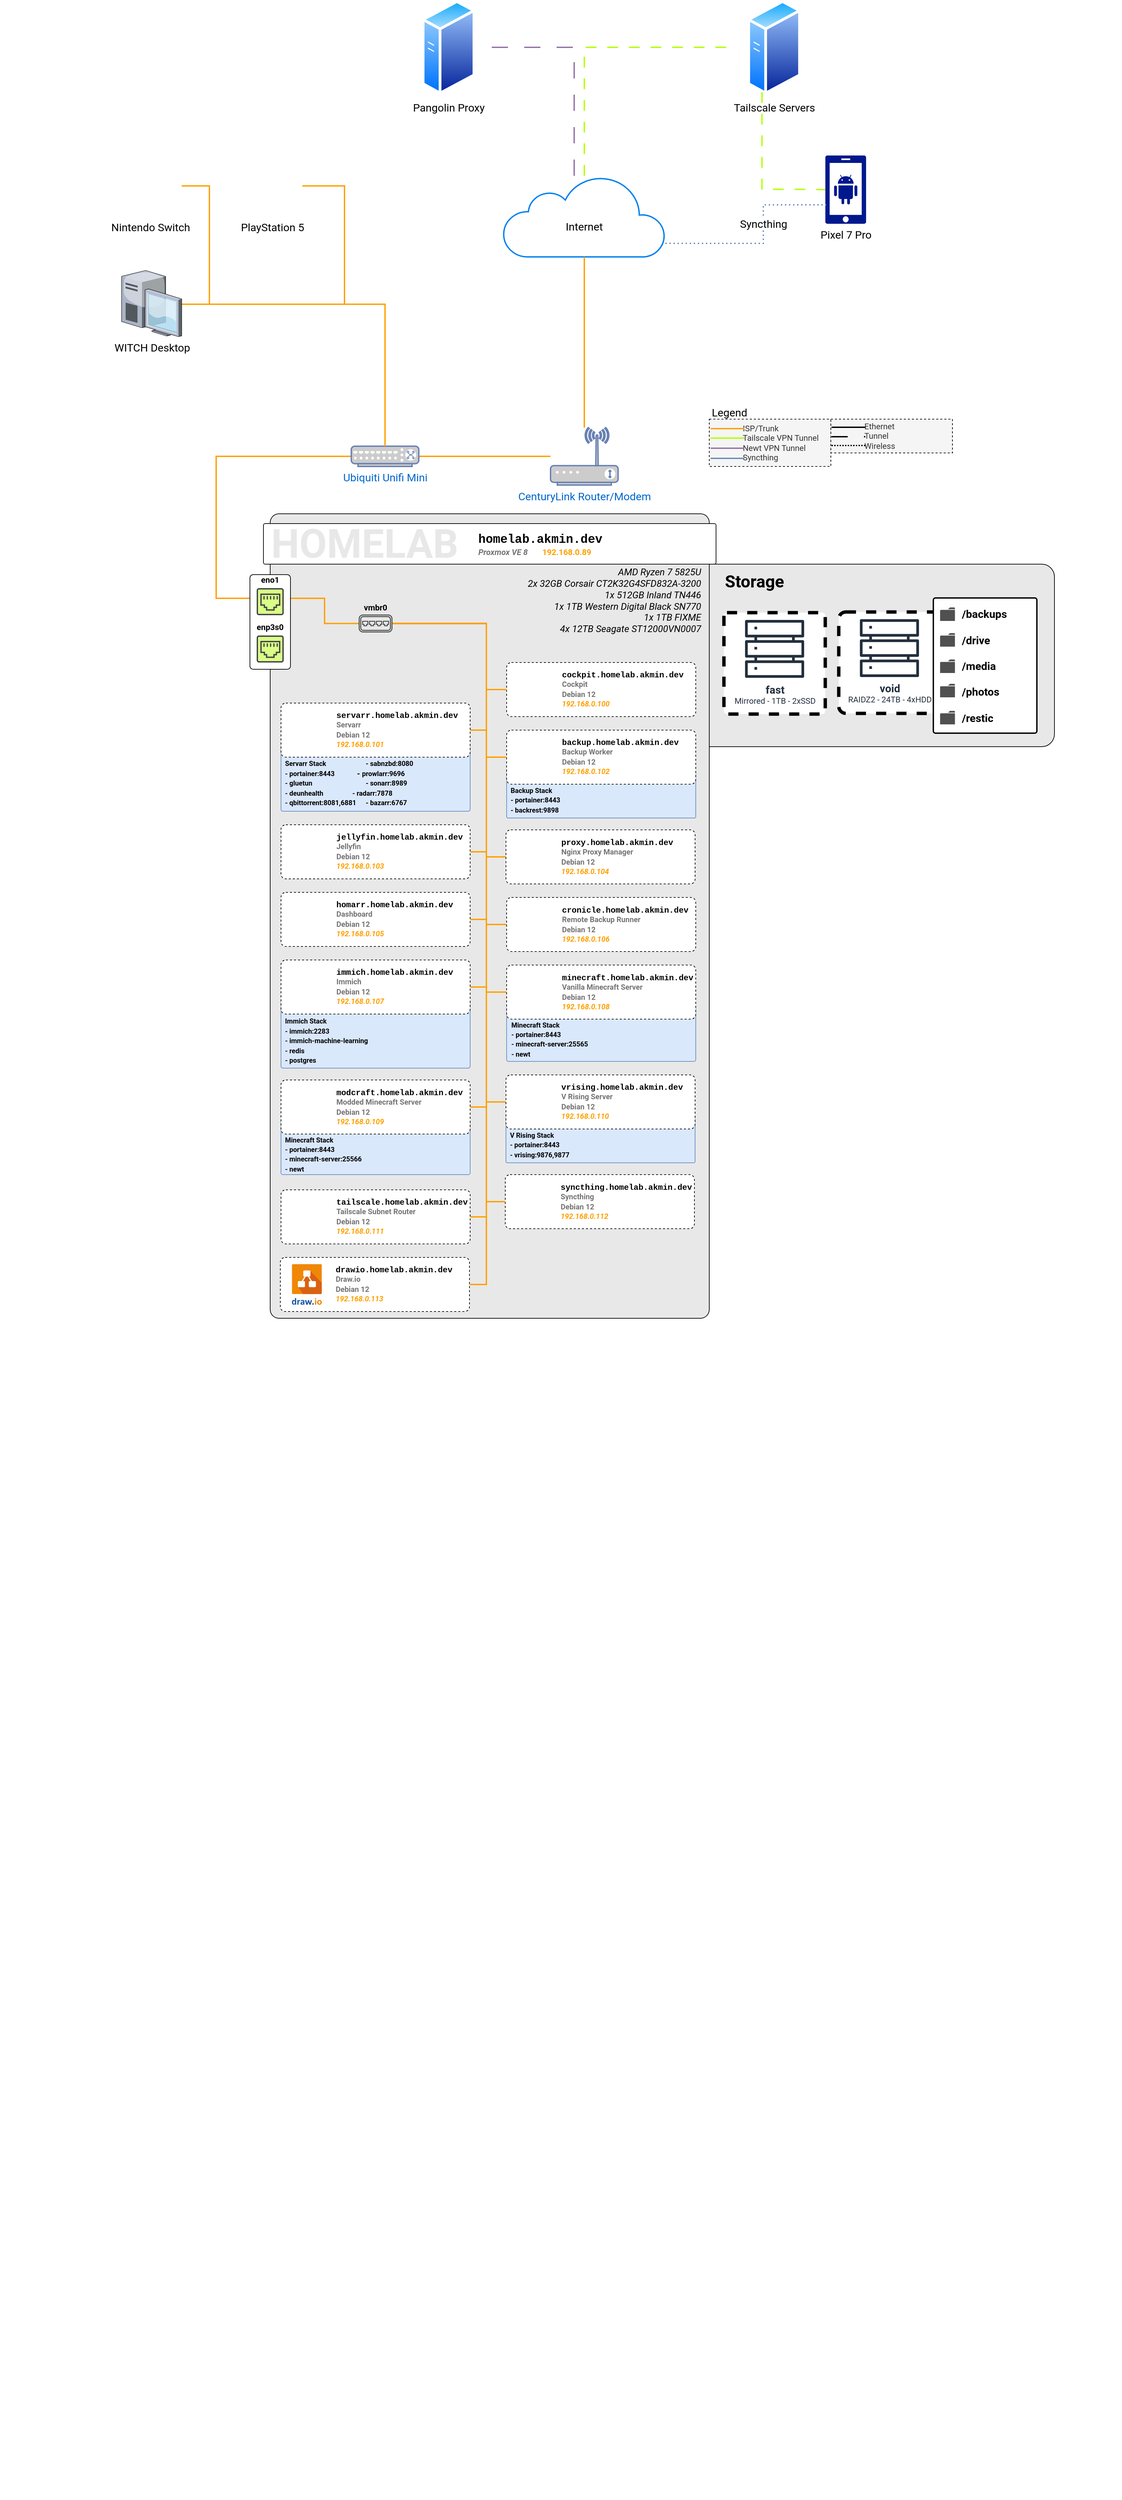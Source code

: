 <mxfile version="26.2.8">
  <diagram name="Page-1" id="-jpwgQSEPMJ9XlpZil4z">
    <mxGraphModel dx="2077" dy="1921" grid="1" gridSize="10" guides="1" tooltips="1" connect="1" arrows="1" fold="1" page="1" pageScale="1" pageWidth="850" pageHeight="1100" math="0" shadow="0">
      <root>
        <mxCell id="0" />
        <mxCell id="1" parent="0" />
        <mxCell id="Nx8zucekfEUDoataa-gb-10" value="" style="rounded=1;whiteSpace=wrap;html=1;fillColor=#E8E8E8;shadow=0;glass=0;arcSize=7;container=0;movable=1;resizable=1;rotatable=1;deletable=1;editable=1;locked=0;connectable=1;" parent="1" vertex="1">
          <mxGeometry x="674" y="174.5" width="547" height="270" as="geometry" />
        </mxCell>
        <mxCell id="4XX_WuBOY74GH8NnCH35-6" value="" style="shape=image;imageAspect=0;aspect=fixed;verticalLabelPosition=bottom;verticalAlign=top;image=https://i.imgur.com/JH0YrHX.png;" parent="1" vertex="1">
          <mxGeometry x="-340" y="1980" width="1660" height="1056.65" as="geometry" />
        </mxCell>
        <mxCell id="4XX_WuBOY74GH8NnCH35-7" value="" style="rounded=1;whiteSpace=wrap;html=1;fillColor=#E8E8E8;shadow=0;glass=0;arcSize=2;container=0;movable=0;resizable=0;rotatable=0;deletable=0;editable=0;locked=1;connectable=0;" parent="1" vertex="1">
          <mxGeometry x="60" y="100" width="650" height="1190" as="geometry" />
        </mxCell>
        <mxCell id="4XX_WuBOY74GH8NnCH35-10" value="" style="rounded=1;whiteSpace=wrap;html=1;perimeterSpacing=0;gradientColor=none;arcSize=4;container=0;" parent="1" vertex="1">
          <mxGeometry x="50" y="114.5" width="670" height="60" as="geometry" />
        </mxCell>
        <mxCell id="4XX_WuBOY74GH8NnCH35-11" value="&lt;font style=&quot;font-size: 59px; color: rgb(232, 232, 232);&quot; face=&quot;Roboto&quot;&gt;&lt;b&gt;HOMELAB&lt;/b&gt;&lt;/font&gt;" style="text;html=1;align=center;verticalAlign=middle;whiteSpace=wrap;rounded=0;container=0;" parent="1" vertex="1">
          <mxGeometry x="50" y="114.5" width="300" height="60" as="geometry" />
        </mxCell>
        <mxCell id="4XX_WuBOY74GH8NnCH35-12" value="&lt;div&gt;&lt;font style=&quot;font-size: 18px;&quot;&gt;&lt;b&gt;&lt;font face=&quot;Courier New&quot;&gt;homelab.akmin.dev&lt;/font&gt;&lt;/b&gt;&lt;/font&gt;&lt;/div&gt;&lt;div align=&quot;left&quot;&gt;&lt;font&gt;&lt;b&gt;&lt;i&gt;&lt;font style=&quot;color: rgb(117, 117, 117);&quot; data-font-src=&quot;https://fonts.googleapis.com/css?family=Roboto&quot; face=&quot;Roboto&quot;&gt;Proxmox VE 8&lt;span style=&quot;white-space: pre;&quot;&gt;&#x9;&lt;/span&gt;&lt;/font&gt;&lt;/i&gt;&lt;/b&gt;&lt;/font&gt;&lt;font data-font-src=&quot;https://fonts.googleapis.com/css?family=Roboto&quot; face=&quot;Roboto&quot;&gt;&lt;b&gt;&lt;span style=&quot;color: rgb(255, 160, 0);&quot;&gt;192.168.0.89&lt;/span&gt;&lt;/b&gt;&lt;/font&gt;&lt;/div&gt;" style="text;html=1;align=center;verticalAlign=middle;whiteSpace=wrap;rounded=0;container=0;" parent="1" vertex="1">
          <mxGeometry x="360" y="124.75" width="200" height="39.5" as="geometry" />
        </mxCell>
        <mxCell id="4XX_WuBOY74GH8NnCH35-14" value="" style="shape=image;imageAspect=0;aspect=fixed;verticalLabelPosition=bottom;verticalAlign=top;image=https://cdn.jsdelivr.net/gh/homarr-labs/dashboard-icons/svg/proxmox.svg;container=0;" parent="1" vertex="1">
          <mxGeometry x="660" y="119.5" width="50" height="50" as="geometry" />
        </mxCell>
        <mxCell id="4XX_WuBOY74GH8NnCH35-60" value="&lt;div align=&quot;right&quot;&gt;&lt;font style=&quot;font-size: 14px;&quot; data-font-src=&quot;https://fonts.googleapis.com/css?family=Roboto&quot; face=&quot;Roboto&quot;&gt;&lt;i&gt;AMD Ryzen 7 5825U&lt;/i&gt;&lt;/font&gt;&lt;/div&gt;&lt;div align=&quot;right&quot;&gt;&lt;font style=&quot;font-size: 14px;&quot; data-font-src=&quot;https://fonts.googleapis.com/css?family=Roboto&quot; face=&quot;Roboto&quot;&gt;&lt;i&gt;2x 32GB Corsair CT2K32G4SFD832A-3200&lt;/i&gt;&lt;/font&gt;&lt;/div&gt;&lt;div align=&quot;right&quot;&gt;&lt;font style=&quot;font-size: 14px;&quot; data-font-src=&quot;https://fonts.googleapis.com/css?family=Roboto&quot; face=&quot;Roboto&quot;&gt;&lt;i&gt;1x 512GB Inland TN446&lt;/i&gt;&lt;/font&gt;&lt;/div&gt;&lt;div align=&quot;right&quot;&gt;&lt;font style=&quot;font-size: 14px;&quot; data-font-src=&quot;https://fonts.googleapis.com/css?family=Roboto&quot; face=&quot;Roboto&quot;&gt;&lt;i&gt;1x 1TB Western Digital Black SN770&lt;/i&gt;&lt;/font&gt;&lt;/div&gt;&lt;div align=&quot;right&quot;&gt;&lt;font style=&quot;font-size: 14px;&quot; data-font-src=&quot;https://fonts.googleapis.com/css?family=Roboto&quot; face=&quot;Roboto&quot;&gt;&lt;i&gt;1x 1TB FIXME&lt;/i&gt;&lt;/font&gt;&lt;/div&gt;&lt;div align=&quot;right&quot;&gt;&lt;font style=&quot;font-size: 14px;&quot; data-font-src=&quot;https://fonts.googleapis.com/css?family=Roboto&quot; face=&quot;Roboto&quot;&gt;&lt;i&gt;4x 12TB Seagate ST12000VN0007&lt;/i&gt;&lt;/font&gt;&lt;/div&gt;" style="text;html=1;align=right;verticalAlign=middle;whiteSpace=wrap;rounded=0;container=0;" parent="1" vertex="1">
          <mxGeometry x="380" y="180" width="320" height="95.5" as="geometry" />
        </mxCell>
        <mxCell id="4XX_WuBOY74GH8NnCH35-70" value="" style="sketch=0;pointerEvents=1;shadow=0;dashed=0;html=1;strokeColor=none;fillColor=#434445;aspect=fixed;labelPosition=center;verticalLabelPosition=bottom;verticalAlign=top;align=center;outlineConnect=0;shape=mxgraph.vvd.virtual_switch;container=0;" parent="1" vertex="1">
          <mxGeometry x="191" y="249" width="50" height="26.5" as="geometry" />
        </mxCell>
        <mxCell id="4XX_WuBOY74GH8NnCH35-71" value="&lt;b&gt;&lt;font data-font-src=&quot;https://fonts.googleapis.com/css?family=Roboto&quot; face=&quot;Roboto&quot;&gt;vmbr0&lt;/font&gt;&lt;/b&gt;" style="text;html=1;align=center;verticalAlign=middle;whiteSpace=wrap;rounded=0;container=0;" parent="1" vertex="1">
          <mxGeometry x="186" y="229" width="60" height="20" as="geometry" />
        </mxCell>
        <mxCell id="4XX_WuBOY74GH8NnCH35-69" value="" style="endArrow=none;html=1;rounded=0;exitX=1;exitY=0.25;exitDx=0;exitDy=0;edgeStyle=orthogonalEdgeStyle;strokeColor=#FFA000;strokeWidth=2;" parent="1" source="4XX_WuBOY74GH8NnCH35-53" target="4XX_WuBOY74GH8NnCH35-70" edge="1">
          <mxGeometry width="50" height="50" relative="1" as="geometry">
            <mxPoint x="200" y="260" as="sourcePoint" />
            <mxPoint x="225" y="222.68" as="targetPoint" />
          </mxGeometry>
        </mxCell>
        <mxCell id="4XX_WuBOY74GH8NnCH35-158" style="edgeStyle=elbowEdgeStyle;rounded=0;orthogonalLoop=1;jettySize=auto;html=1;exitX=0;exitY=0.25;exitDx=0;exitDy=0;endArrow=none;startFill=0;strokeWidth=2;strokeColor=#FFA000;" parent="1" source="4XX_WuBOY74GH8NnCH35-53" target="4XX_WuBOY74GH8NnCH35-157" edge="1">
          <mxGeometry relative="1" as="geometry">
            <Array as="points">
              <mxPoint x="-20" y="90" />
            </Array>
          </mxGeometry>
        </mxCell>
        <mxCell id="4XX_WuBOY74GH8NnCH35-53" value="" style="rounded=1;whiteSpace=wrap;html=1;arcSize=8;container=0;" parent="1" vertex="1">
          <mxGeometry x="30.0" y="190" width="60" height="140" as="geometry" />
        </mxCell>
        <mxCell id="4XX_WuBOY74GH8NnCH35-54" value="&lt;font&gt;&lt;b&gt;&lt;font data-font-src=&quot;https://fonts.googleapis.com/css?family=Roboto&quot; face=&quot;Roboto&quot;&gt;eno1&lt;/font&gt;&lt;/b&gt;&lt;/font&gt;" style="text;html=1;align=center;verticalAlign=middle;whiteSpace=wrap;rounded=0;container=0;" parent="1" vertex="1">
          <mxGeometry x="44.0" y="190" width="32" height="15.5" as="geometry" />
        </mxCell>
        <mxCell id="4XX_WuBOY74GH8NnCH35-55" value="&lt;font face=&quot;Roboto&quot;&gt;&lt;b&gt;enp3s0&lt;/b&gt;&lt;/font&gt;" style="text;html=1;align=center;verticalAlign=middle;whiteSpace=wrap;rounded=0;container=0;" parent="1" vertex="1">
          <mxGeometry x="37.0" y="260" width="46" height="15.5" as="geometry" />
        </mxCell>
        <mxCell id="4XX_WuBOY74GH8NnCH35-56" value="" style="rounded=1;whiteSpace=wrap;html=1;strokeColor=none;fillColor=#D9FF87;container=0;" parent="1" vertex="1">
          <mxGeometry x="40.0" y="210" width="40" height="40" as="geometry" />
        </mxCell>
        <mxCell id="4XX_WuBOY74GH8NnCH35-57" value="" style="sketch=0;pointerEvents=1;shadow=0;dashed=0;html=1;strokeColor=none;fillColor=#434445;aspect=fixed;labelPosition=center;verticalLabelPosition=bottom;verticalAlign=top;align=center;outlineConnect=0;shape=mxgraph.vvd.ethernet_port;gradientColor=none;labelBackgroundColor=none;container=0;" parent="1" vertex="1">
          <mxGeometry x="40.0" y="210" width="40" height="40" as="geometry" />
        </mxCell>
        <mxCell id="4XX_WuBOY74GH8NnCH35-58" value="" style="rounded=1;whiteSpace=wrap;html=1;strokeColor=none;fillColor=#D9FF87;container=0;" parent="1" vertex="1">
          <mxGeometry x="40.0" y="280" width="40" height="40" as="geometry" />
        </mxCell>
        <mxCell id="4XX_WuBOY74GH8NnCH35-59" value="" style="sketch=0;pointerEvents=1;shadow=0;dashed=0;html=1;strokeColor=none;fillColor=#434445;aspect=fixed;labelPosition=center;verticalLabelPosition=bottom;verticalAlign=top;align=center;outlineConnect=0;shape=mxgraph.vvd.ethernet_port;gradientColor=none;labelBackgroundColor=none;container=0;" parent="1" vertex="1">
          <mxGeometry x="40.0" y="280" width="40" height="40" as="geometry" />
        </mxCell>
        <mxCell id="4XX_WuBOY74GH8NnCH35-86" value="" style="rounded=1;whiteSpace=wrap;html=1;dashed=1;arcSize=9;" parent="1" vertex="1">
          <mxGeometry x="410" y="320" width="280" height="80" as="geometry" />
        </mxCell>
        <mxCell id="4XX_WuBOY74GH8NnCH35-87" value="&lt;div style=&quot;line-height: 100%;&quot; align=&quot;left&quot;&gt;&lt;font&gt;&lt;b&gt;&lt;font face=&quot;Courier New&quot;&gt;cockpit.homelab.akmin.dev&lt;/font&gt;&lt;/b&gt;&lt;/font&gt;&lt;/div&gt;&lt;div align=&quot;left&quot;&gt;&lt;font style=&quot;font-size: 11px;&quot;&gt;&lt;b&gt;&lt;font style=&quot;color: rgb(117, 117, 117);&quot; data-font-src=&quot;https://fonts.googleapis.com/css?family=Roboto&quot; face=&quot;Roboto&quot;&gt;Cockpit&lt;/font&gt;&lt;/b&gt;&lt;/font&gt;&lt;/div&gt;&lt;div align=&quot;left&quot;&gt;&lt;font style=&quot;font-size: 11px;&quot;&gt;&lt;b&gt;&lt;font style=&quot;color: rgb(117, 117, 117);&quot; face=&quot;Roboto&quot;&gt;Debian 12&lt;/font&gt;&lt;/b&gt;&lt;/font&gt;&lt;/div&gt;&lt;div align=&quot;left&quot;&gt;&lt;font style=&quot;font-size: 11px;&quot;&gt;&lt;b&gt;&lt;i&gt;&lt;font style=&quot;color: rgb(255, 160, 0);&quot; data-font-src=&quot;https://fonts.googleapis.com/css?family=Roboto&quot; face=&quot;Roboto&quot;&gt;192.168.0.100&lt;/font&gt;&lt;/i&gt;&lt;/b&gt;&lt;/font&gt;&lt;/div&gt;" style="text;html=1;align=left;verticalAlign=middle;whiteSpace=wrap;rounded=0;" parent="1" vertex="1">
          <mxGeometry x="490" y="327.5" width="200" height="65" as="geometry" />
        </mxCell>
        <mxCell id="4XX_WuBOY74GH8NnCH35-88" value="" style="shape=image;imageAspect=0;aspect=fixed;verticalLabelPosition=bottom;verticalAlign=top;image=https://cdn.jsdelivr.net/gh/selfhst/icons/svg/cockpit-dark.svg;" parent="1" vertex="1">
          <mxGeometry x="418.75" y="328.75" width="62.5" height="62.5" as="geometry" />
        </mxCell>
        <mxCell id="4XX_WuBOY74GH8NnCH35-89" value="" style="endArrow=none;html=1;rounded=0;edgeStyle=elbowEdgeStyle;entryX=0;entryY=0.5;entryDx=0;entryDy=0;strokeColor=#FFA000;strokeWidth=2;" parent="1" source="4XX_WuBOY74GH8NnCH35-70" target="4XX_WuBOY74GH8NnCH35-86" edge="1">
          <mxGeometry width="50" height="50" relative="1" as="geometry">
            <mxPoint x="450" y="420" as="sourcePoint" />
            <mxPoint x="500" y="370" as="targetPoint" />
            <Array as="points">
              <mxPoint x="380" y="320" />
            </Array>
          </mxGeometry>
        </mxCell>
        <mxCell id="4XX_WuBOY74GH8NnCH35-90" value="" style="endArrow=none;html=1;rounded=0;edgeStyle=elbowEdgeStyle;strokeColor=#FFA000;strokeWidth=2;" parent="1" source="4XX_WuBOY74GH8NnCH35-70" target="4XX_WuBOY74GH8NnCH35-83" edge="1">
          <mxGeometry width="50" height="50" relative="1" as="geometry">
            <mxPoint x="440" y="330" as="sourcePoint" />
            <mxPoint x="490" y="280" as="targetPoint" />
            <Array as="points">
              <mxPoint x="380" y="370" />
            </Array>
          </mxGeometry>
        </mxCell>
        <mxCell id="4XX_WuBOY74GH8NnCH35-96" value="&lt;div align=&quot;center&quot;&gt;&lt;br&gt;&lt;/div&gt;&lt;div align=&quot;left&quot;&gt;&lt;br&gt;&lt;/div&gt;" style="rounded=1;whiteSpace=wrap;html=1;arcSize=3;fillColor=#dae8fc;strokeColor=#6c8ebf;" parent="1" vertex="1">
          <mxGeometry x="410" y="480" width="280" height="70" as="geometry" />
        </mxCell>
        <mxCell id="4XX_WuBOY74GH8NnCH35-97" value="" style="rounded=1;whiteSpace=wrap;html=1;dashed=1;arcSize=9;" parent="1" vertex="1">
          <mxGeometry x="410" y="420" width="280" height="80" as="geometry" />
        </mxCell>
        <mxCell id="4XX_WuBOY74GH8NnCH35-98" value="&lt;div style=&quot;line-height: 100%;&quot; align=&quot;left&quot;&gt;&lt;font&gt;&lt;b&gt;&lt;font face=&quot;Courier New&quot;&gt;backup.homelab.akmin.dev&lt;/font&gt;&lt;/b&gt;&lt;/font&gt;&lt;/div&gt;&lt;div align=&quot;left&quot;&gt;&lt;font style=&quot;font-size: 11px;&quot;&gt;&lt;b&gt;&lt;font style=&quot;color: rgb(117, 117, 117);&quot; data-font-src=&quot;https://fonts.googleapis.com/css?family=Roboto&quot; face=&quot;Roboto&quot;&gt;Backup Worker&lt;/font&gt;&lt;/b&gt;&lt;/font&gt;&lt;/div&gt;&lt;div align=&quot;left&quot;&gt;&lt;font style=&quot;font-size: 11px;&quot;&gt;&lt;b&gt;&lt;font style=&quot;color: rgb(117, 117, 117);&quot; face=&quot;Roboto&quot;&gt;Debian 12&lt;/font&gt;&lt;/b&gt;&lt;/font&gt;&lt;/div&gt;&lt;div align=&quot;left&quot;&gt;&lt;font style=&quot;font-size: 11px;&quot;&gt;&lt;b&gt;&lt;i&gt;&lt;font style=&quot;color: rgb(255, 160, 0);&quot; data-font-src=&quot;https://fonts.googleapis.com/css?family=Roboto&quot; face=&quot;Roboto&quot;&gt;192.168.0.102&lt;/font&gt;&lt;/i&gt;&lt;/b&gt;&lt;/font&gt;&lt;/div&gt;" style="text;html=1;align=left;verticalAlign=middle;whiteSpace=wrap;rounded=0;" parent="1" vertex="1">
          <mxGeometry x="490" y="427.5" width="184" height="65" as="geometry" />
        </mxCell>
        <mxCell id="4XX_WuBOY74GH8NnCH35-99" value="" style="shape=image;imageAspect=0;aspect=fixed;verticalLabelPosition=bottom;verticalAlign=top;image=https://cdn.jsdelivr.net/gh/selfhst/icons/svg/portainer.svg;" parent="1" vertex="1">
          <mxGeometry x="417" y="426.19" width="67.62" height="67.62" as="geometry" />
        </mxCell>
        <mxCell id="4XX_WuBOY74GH8NnCH35-100" value="&lt;b&gt;&lt;font style=&quot;font-size: 10px;&quot; data-font-src=&quot;https://fonts.googleapis.com/css?family=Roboto&quot; face=&quot;Roboto&quot;&gt;Backup Stack&lt;/font&gt;&lt;/b&gt;&lt;div&gt;&lt;b&gt;&lt;font style=&quot;font-size: 10px;&quot; data-font-src=&quot;https://fonts.googleapis.com/css?family=Roboto&quot; face=&quot;Roboto&quot;&gt;- portainer:8443&lt;/font&gt;&lt;/b&gt;&lt;/div&gt;&lt;div&gt;&lt;b&gt;&lt;font style=&quot;font-size: 10px;&quot; data-font-src=&quot;https://fonts.googleapis.com/css?family=Roboto&quot; face=&quot;Roboto&quot;&gt;- backrest:9898&lt;/font&gt;&lt;/b&gt;&lt;/div&gt;&lt;div&gt;&lt;b&gt;&lt;font style=&quot;font-size: 10px;&quot; data-font-src=&quot;https://fonts.googleapis.com/css?family=Roboto&quot; face=&quot;Roboto&quot;&gt;&lt;br&gt;&lt;/font&gt;&lt;/b&gt;&lt;/div&gt;" style="text;html=1;align=left;verticalAlign=middle;whiteSpace=wrap;rounded=0;" parent="1" vertex="1">
          <mxGeometry x="414" y="500" width="270" height="60" as="geometry" />
        </mxCell>
        <mxCell id="4XX_WuBOY74GH8NnCH35-101" value="" style="group" parent="1" vertex="1" connectable="0">
          <mxGeometry x="76" y="380" width="280" height="170" as="geometry" />
        </mxCell>
        <mxCell id="4XX_WuBOY74GH8NnCH35-91" value="&lt;div align=&quot;center&quot;&gt;&lt;br&gt;&lt;/div&gt;&lt;div align=&quot;left&quot;&gt;&lt;br&gt;&lt;/div&gt;" style="rounded=1;whiteSpace=wrap;html=1;arcSize=3;fillColor=#dae8fc;strokeColor=#6c8ebf;" parent="4XX_WuBOY74GH8NnCH35-101" vertex="1">
          <mxGeometry y="60" width="280" height="100" as="geometry" />
        </mxCell>
        <mxCell id="4XX_WuBOY74GH8NnCH35-83" value="" style="rounded=1;whiteSpace=wrap;html=1;dashed=1;arcSize=9;" parent="4XX_WuBOY74GH8NnCH35-101" vertex="1">
          <mxGeometry width="280" height="80" as="geometry" />
        </mxCell>
        <mxCell id="4XX_WuBOY74GH8NnCH35-84" value="&lt;div style=&quot;line-height: 100%;&quot; align=&quot;left&quot;&gt;&lt;font&gt;&lt;b&gt;&lt;font face=&quot;Courier New&quot;&gt;servarr.homelab.akmin.dev&lt;/font&gt;&lt;/b&gt;&lt;/font&gt;&lt;/div&gt;&lt;div align=&quot;left&quot;&gt;&lt;font style=&quot;font-size: 11px;&quot;&gt;&lt;b&gt;&lt;font style=&quot;color: rgb(117, 117, 117);&quot; data-font-src=&quot;https://fonts.googleapis.com/css?family=Roboto&quot; face=&quot;Roboto&quot;&gt;Servarr&lt;/font&gt;&lt;/b&gt;&lt;/font&gt;&lt;/div&gt;&lt;div align=&quot;left&quot;&gt;&lt;font style=&quot;font-size: 11px;&quot;&gt;&lt;b&gt;&lt;font style=&quot;color: rgb(117, 117, 117);&quot; face=&quot;Roboto&quot;&gt;Debian 12&lt;/font&gt;&lt;/b&gt;&lt;/font&gt;&lt;/div&gt;&lt;div align=&quot;left&quot;&gt;&lt;font style=&quot;font-size: 11px;&quot;&gt;&lt;b&gt;&lt;i&gt;&lt;font style=&quot;color: rgb(255, 160, 0);&quot; data-font-src=&quot;https://fonts.googleapis.com/css?family=Roboto&quot; face=&quot;Roboto&quot;&gt;192.168.0.101&lt;/font&gt;&lt;/i&gt;&lt;/b&gt;&lt;/font&gt;&lt;/div&gt;" style="text;html=1;align=left;verticalAlign=middle;whiteSpace=wrap;rounded=0;" parent="4XX_WuBOY74GH8NnCH35-101" vertex="1">
          <mxGeometry x="80" y="7.5" width="184" height="65" as="geometry" />
        </mxCell>
        <mxCell id="4XX_WuBOY74GH8NnCH35-92" value="" style="shape=image;imageAspect=0;aspect=fixed;verticalLabelPosition=bottom;verticalAlign=top;image=https://cdn.jsdelivr.net/gh/selfhst/icons/svg/portainer.svg;" parent="4XX_WuBOY74GH8NnCH35-101" vertex="1">
          <mxGeometry x="7" y="6.19" width="67.62" height="67.62" as="geometry" />
        </mxCell>
        <mxCell id="4XX_WuBOY74GH8NnCH35-93" value="&lt;b&gt;&lt;font style=&quot;font-size: 10px;&quot; data-font-src=&quot;https://fonts.googleapis.com/css?family=Roboto&quot; face=&quot;Roboto&quot;&gt;Servarr Stack&lt;span style=&quot;white-space: pre;&quot;&gt;&#x9;&lt;/span&gt;&lt;span style=&quot;white-space: pre;&quot;&gt;&#x9;&lt;/span&gt;&lt;span style=&quot;white-space: pre;&quot;&gt;&#x9;&lt;/span&gt;- sabnzbd:8080&lt;/font&gt;&lt;/b&gt;&lt;div&gt;&lt;b&gt;&lt;font style=&quot;font-size: 10px;&quot; data-font-src=&quot;https://fonts.googleapis.com/css?family=Roboto&quot; face=&quot;Roboto&quot;&gt;- portainer:8443&lt;/font&gt;&lt;span style=&quot;white-space: pre;&quot;&gt;&#x9;&lt;/span&gt;&lt;span style=&quot;white-space: pre;&quot;&gt;&#x9;&lt;/span&gt;- &lt;/b&gt;&lt;b&gt;&lt;font style=&quot;font-size: 10px;&quot; data-font-src=&quot;https://fonts.googleapis.com/css?family=Roboto&quot; face=&quot;Roboto&quot;&gt;prowlarr:9696&lt;/font&gt;&lt;/b&gt;&lt;/div&gt;&lt;div&gt;&lt;b&gt;&lt;font style=&quot;font-size: 10px;&quot; data-font-src=&quot;https://fonts.googleapis.com/css?family=Roboto&quot; face=&quot;Roboto&quot;&gt;- gluetun&lt;span style=&quot;white-space: pre;&quot;&gt;&#x9;&lt;/span&gt;&lt;span style=&quot;white-space: pre;&quot;&gt;&#x9;&lt;/span&gt;&lt;span style=&quot;white-space: pre;&quot;&gt;&#x9;&lt;/span&gt;&lt;span style=&quot;white-space: pre;&quot;&gt;&#x9;&lt;/span&gt;- sonarr:8989&lt;/font&gt;&lt;/b&gt;&lt;/div&gt;&lt;div&gt;&lt;b&gt;&lt;font style=&quot;font-size: 10px;&quot; data-font-src=&quot;https://fonts.googleapis.com/css?family=Roboto&quot; face=&quot;Roboto&quot;&gt;- deunhealth&lt;span style=&quot;white-space: pre;&quot;&gt;&#x9;&lt;/span&gt;&lt;span style=&quot;white-space: pre;&quot;&gt;&#x9;&lt;/span&gt;&lt;span style=&quot;white-space: pre;&quot;&gt;&#x9;&lt;/span&gt;- radarr:7878&lt;/font&gt;&lt;/b&gt;&lt;/div&gt;&lt;div&gt;&lt;b&gt;&lt;font style=&quot;font-size: 10px;&quot; data-font-src=&quot;https://fonts.googleapis.com/css?family=Roboto&quot; face=&quot;Roboto&quot;&gt;- qbittorrent:8081,6881&lt;span style=&quot;white-space: pre;&quot;&gt;&#x9;&lt;/span&gt;- bazarr:6767&lt;/font&gt;&lt;/b&gt;&lt;/div&gt;&lt;div&gt;&lt;b&gt;&lt;font style=&quot;font-size: 10px;&quot; data-font-src=&quot;https://fonts.googleapis.com/css?family=Roboto&quot; face=&quot;Roboto&quot;&gt;&lt;br&gt;&lt;/font&gt;&lt;/b&gt;&lt;/div&gt;" style="text;html=1;align=left;verticalAlign=middle;whiteSpace=wrap;rounded=0;" parent="4XX_WuBOY74GH8NnCH35-101" vertex="1">
          <mxGeometry x="4" y="80" width="270" height="90" as="geometry" />
        </mxCell>
        <mxCell id="4XX_WuBOY74GH8NnCH35-102" value="" style="endArrow=none;html=1;rounded=0;edgeStyle=elbowEdgeStyle;exitX=0;exitY=0.5;exitDx=0;exitDy=0;strokeColor=#FFA000;strokeWidth=2;" parent="1" source="4XX_WuBOY74GH8NnCH35-97" target="4XX_WuBOY74GH8NnCH35-70" edge="1">
          <mxGeometry width="50" height="50" relative="1" as="geometry">
            <mxPoint x="510" y="530" as="sourcePoint" />
            <mxPoint x="560" y="480" as="targetPoint" />
            <Array as="points">
              <mxPoint x="380" y="400" />
            </Array>
          </mxGeometry>
        </mxCell>
        <mxCell id="4XX_WuBOY74GH8NnCH35-103" value="" style="rounded=1;whiteSpace=wrap;html=1;dashed=1;arcSize=9;" parent="1" vertex="1">
          <mxGeometry x="76" y="560" width="280" height="80" as="geometry" />
        </mxCell>
        <mxCell id="4XX_WuBOY74GH8NnCH35-146" style="edgeStyle=elbowEdgeStyle;rounded=0;orthogonalLoop=1;jettySize=auto;html=1;exitX=1;exitY=0.5;exitDx=0;exitDy=0;endArrow=none;startFill=0;strokeColor=#FFA000;strokeWidth=2;" parent="1" source="4XX_WuBOY74GH8NnCH35-104" target="4XX_WuBOY74GH8NnCH35-70" edge="1">
          <mxGeometry relative="1" as="geometry">
            <Array as="points">
              <mxPoint x="380" y="430" />
            </Array>
          </mxGeometry>
        </mxCell>
        <mxCell id="4XX_WuBOY74GH8NnCH35-104" value="&lt;div style=&quot;line-height: 100%;&quot; align=&quot;left&quot;&gt;&lt;font&gt;&lt;b&gt;&lt;font face=&quot;Courier New&quot;&gt;jellyfin.homelab.akmin.dev&lt;/font&gt;&lt;/b&gt;&lt;/font&gt;&lt;/div&gt;&lt;div align=&quot;left&quot;&gt;&lt;font style=&quot;font-size: 11px;&quot;&gt;&lt;b&gt;&lt;font style=&quot;color: rgb(117, 117, 117);&quot; data-font-src=&quot;https://fonts.googleapis.com/css?family=Roboto&quot; face=&quot;Roboto&quot;&gt;Jellyfin&lt;/font&gt;&lt;/b&gt;&lt;/font&gt;&lt;/div&gt;&lt;div align=&quot;left&quot;&gt;&lt;font style=&quot;font-size: 11px;&quot;&gt;&lt;b&gt;&lt;font style=&quot;color: rgb(117, 117, 117);&quot; face=&quot;Roboto&quot;&gt;Debian 12&lt;/font&gt;&lt;/b&gt;&lt;/font&gt;&lt;/div&gt;&lt;div align=&quot;left&quot;&gt;&lt;font style=&quot;font-size: 11px;&quot;&gt;&lt;b&gt;&lt;i&gt;&lt;font style=&quot;color: rgb(255, 160, 0);&quot; data-font-src=&quot;https://fonts.googleapis.com/css?family=Roboto&quot; face=&quot;Roboto&quot;&gt;192.168.0.103&lt;/font&gt;&lt;/i&gt;&lt;/b&gt;&lt;/font&gt;&lt;/div&gt;" style="text;html=1;align=left;verticalAlign=middle;whiteSpace=wrap;rounded=0;" parent="1" vertex="1">
          <mxGeometry x="156" y="567.5" width="200" height="65" as="geometry" />
        </mxCell>
        <mxCell id="4XX_WuBOY74GH8NnCH35-106" value="" style="shape=image;imageAspect=0;aspect=fixed;verticalLabelPosition=bottom;verticalAlign=top;image=https://cdn.jsdelivr.net/gh/homarr-labs/dashboard-icons/png/jellyfin.png;" parent="1" vertex="1">
          <mxGeometry x="83" y="568.75" width="62.5" height="62.5" as="geometry" />
        </mxCell>
        <mxCell id="4XX_WuBOY74GH8NnCH35-147" style="edgeStyle=elbowEdgeStyle;rounded=0;orthogonalLoop=1;jettySize=auto;html=1;exitX=0;exitY=0.5;exitDx=0;exitDy=0;endArrow=none;startFill=0;strokeColor=#FFA000;strokeWidth=2;" parent="1" source="4XX_WuBOY74GH8NnCH35-107" target="4XX_WuBOY74GH8NnCH35-70" edge="1">
          <mxGeometry relative="1" as="geometry">
            <Array as="points">
              <mxPoint x="380" y="430" />
            </Array>
          </mxGeometry>
        </mxCell>
        <mxCell id="4XX_WuBOY74GH8NnCH35-107" value="" style="rounded=1;whiteSpace=wrap;html=1;dashed=1;arcSize=9;" parent="1" vertex="1">
          <mxGeometry x="409" y="567.5" width="280" height="80" as="geometry" />
        </mxCell>
        <mxCell id="4XX_WuBOY74GH8NnCH35-108" value="&lt;div style=&quot;line-height: 100%;&quot; align=&quot;left&quot;&gt;&lt;font&gt;&lt;b&gt;&lt;font face=&quot;Courier New&quot;&gt;proxy.homelab.akmin.dev&lt;/font&gt;&lt;/b&gt;&lt;/font&gt;&lt;/div&gt;&lt;div align=&quot;left&quot;&gt;&lt;font style=&quot;font-size: 11px;&quot;&gt;&lt;b&gt;&lt;font style=&quot;color: rgb(117, 117, 117);&quot; data-font-src=&quot;https://fonts.googleapis.com/css?family=Roboto&quot; face=&quot;Roboto&quot;&gt;Nginx Proxy Manager&lt;/font&gt;&lt;/b&gt;&lt;/font&gt;&lt;/div&gt;&lt;div align=&quot;left&quot;&gt;&lt;font style=&quot;font-size: 11px;&quot;&gt;&lt;b&gt;&lt;font style=&quot;color: rgb(117, 117, 117);&quot; face=&quot;Roboto&quot;&gt;Debian 12&lt;/font&gt;&lt;/b&gt;&lt;/font&gt;&lt;/div&gt;&lt;div align=&quot;left&quot;&gt;&lt;font style=&quot;font-size: 11px;&quot;&gt;&lt;b&gt;&lt;i&gt;&lt;font style=&quot;color: rgb(255, 160, 0);&quot; data-font-src=&quot;https://fonts.googleapis.com/css?family=Roboto&quot; face=&quot;Roboto&quot;&gt;192.168.0.104&lt;/font&gt;&lt;/i&gt;&lt;/b&gt;&lt;/font&gt;&lt;/div&gt;" style="text;html=1;align=left;verticalAlign=middle;whiteSpace=wrap;rounded=0;" parent="1" vertex="1">
          <mxGeometry x="489" y="575" width="200" height="65" as="geometry" />
        </mxCell>
        <mxCell id="4XX_WuBOY74GH8NnCH35-110" value="" style="shape=image;imageAspect=0;verticalLabelPosition=bottom;verticalAlign=top;image=https://cdn.jsdelivr.net/gh/homarr-labs/dashboard-icons/svg/nginx-proxy-manager.svg;" parent="1" vertex="1">
          <mxGeometry x="417" y="571" width="66" height="73" as="geometry" />
        </mxCell>
        <mxCell id="4XX_WuBOY74GH8NnCH35-111" value="" style="rounded=1;whiteSpace=wrap;html=1;dashed=1;arcSize=9;" parent="1" vertex="1">
          <mxGeometry x="76" y="660" width="280" height="80" as="geometry" />
        </mxCell>
        <mxCell id="4XX_WuBOY74GH8NnCH35-148" style="edgeStyle=elbowEdgeStyle;rounded=0;orthogonalLoop=1;jettySize=auto;html=1;exitX=1;exitY=0.5;exitDx=0;exitDy=0;endArrow=none;startFill=0;strokeColor=#FFA000;strokeWidth=2;" parent="1" source="4XX_WuBOY74GH8NnCH35-112" target="4XX_WuBOY74GH8NnCH35-70" edge="1">
          <mxGeometry relative="1" as="geometry">
            <Array as="points">
              <mxPoint x="380" y="480" />
            </Array>
          </mxGeometry>
        </mxCell>
        <mxCell id="4XX_WuBOY74GH8NnCH35-112" value="&lt;div style=&quot;line-height: 100%;&quot; align=&quot;left&quot;&gt;&lt;font&gt;&lt;b&gt;&lt;font face=&quot;Courier New&quot;&gt;homarr.homelab.akmin.dev&lt;/font&gt;&lt;/b&gt;&lt;/font&gt;&lt;/div&gt;&lt;div align=&quot;left&quot;&gt;&lt;font style=&quot;font-size: 11px;&quot;&gt;&lt;b&gt;&lt;font style=&quot;color: rgb(117, 117, 117);&quot; data-font-src=&quot;https://fonts.googleapis.com/css?family=Roboto&quot; face=&quot;Roboto&quot;&gt;Dashboard&lt;/font&gt;&lt;/b&gt;&lt;/font&gt;&lt;/div&gt;&lt;div align=&quot;left&quot;&gt;&lt;font style=&quot;font-size: 11px;&quot;&gt;&lt;b&gt;&lt;font style=&quot;color: rgb(117, 117, 117);&quot; face=&quot;Roboto&quot;&gt;Debian 12&lt;/font&gt;&lt;/b&gt;&lt;/font&gt;&lt;/div&gt;&lt;div align=&quot;left&quot;&gt;&lt;font style=&quot;font-size: 11px;&quot;&gt;&lt;b&gt;&lt;i&gt;&lt;font style=&quot;color: rgb(255, 160, 0);&quot; data-font-src=&quot;https://fonts.googleapis.com/css?family=Roboto&quot; face=&quot;Roboto&quot;&gt;192.168.0.105&lt;/font&gt;&lt;/i&gt;&lt;/b&gt;&lt;/font&gt;&lt;/div&gt;" style="text;html=1;align=left;verticalAlign=middle;whiteSpace=wrap;rounded=0;" parent="1" vertex="1">
          <mxGeometry x="156" y="667.5" width="200" height="65" as="geometry" />
        </mxCell>
        <mxCell id="4XX_WuBOY74GH8NnCH35-149" style="edgeStyle=elbowEdgeStyle;rounded=0;orthogonalLoop=1;jettySize=auto;html=1;exitX=0;exitY=0.5;exitDx=0;exitDy=0;endArrow=none;startFill=0;strokeColor=#FFA000;strokeWidth=2;" parent="1" source="4XX_WuBOY74GH8NnCH35-114" target="4XX_WuBOY74GH8NnCH35-70" edge="1">
          <mxGeometry relative="1" as="geometry">
            <Array as="points">
              <mxPoint x="380" y="480" />
            </Array>
          </mxGeometry>
        </mxCell>
        <mxCell id="4XX_WuBOY74GH8NnCH35-114" value="" style="rounded=1;whiteSpace=wrap;html=1;dashed=1;arcSize=9;" parent="1" vertex="1">
          <mxGeometry x="410" y="667.5" width="280" height="80" as="geometry" />
        </mxCell>
        <mxCell id="4XX_WuBOY74GH8NnCH35-115" value="&lt;div style=&quot;line-height: 100%;&quot; align=&quot;left&quot;&gt;&lt;font&gt;&lt;b&gt;&lt;font face=&quot;Courier New&quot;&gt;cronicle.homelab.akmin.dev&lt;/font&gt;&lt;/b&gt;&lt;/font&gt;&lt;/div&gt;&lt;div align=&quot;left&quot;&gt;&lt;font style=&quot;font-size: 11px;&quot;&gt;&lt;b&gt;&lt;font style=&quot;color: rgb(117, 117, 117);&quot; data-font-src=&quot;https://fonts.googleapis.com/css?family=Roboto&quot; face=&quot;Roboto&quot;&gt;Remote Backup Runner&lt;/font&gt;&lt;/b&gt;&lt;/font&gt;&lt;/div&gt;&lt;div align=&quot;left&quot;&gt;&lt;font style=&quot;font-size: 11px;&quot;&gt;&lt;b&gt;&lt;font style=&quot;color: rgb(117, 117, 117);&quot; face=&quot;Roboto&quot;&gt;Debian 12&lt;/font&gt;&lt;/b&gt;&lt;/font&gt;&lt;/div&gt;&lt;div align=&quot;left&quot;&gt;&lt;font style=&quot;font-size: 11px;&quot;&gt;&lt;b&gt;&lt;i&gt;&lt;font style=&quot;color: rgb(255, 160, 0);&quot; data-font-src=&quot;https://fonts.googleapis.com/css?family=Roboto&quot; face=&quot;Roboto&quot;&gt;192.168.0.106&lt;/font&gt;&lt;/i&gt;&lt;/b&gt;&lt;/font&gt;&lt;/div&gt;" style="text;html=1;align=left;verticalAlign=middle;whiteSpace=wrap;rounded=0;" parent="1" vertex="1">
          <mxGeometry x="490" y="675" width="200" height="65" as="geometry" />
        </mxCell>
        <mxCell id="4XX_WuBOY74GH8NnCH35-117" value="" style="shape=image;imageAspect=0;aspect=fixed;verticalLabelPosition=bottom;verticalAlign=top;image=https://cdn.jsdelivr.net/gh/selfhst/icons/svg/homarr.svg;" parent="1" vertex="1">
          <mxGeometry x="80" y="663.75" width="72.5" height="72.5" as="geometry" />
        </mxCell>
        <mxCell id="4XX_WuBOY74GH8NnCH35-118" value="" style="shape=image;imageAspect=0;aspect=fixed;verticalLabelPosition=bottom;verticalAlign=top;image=https://cdn.jsdelivr.net/gh/homarr-labs/dashboard-icons/svg/cronicle.svg;" parent="1" vertex="1">
          <mxGeometry x="417.68" y="674.38" width="66.25" height="66.25" as="geometry" />
        </mxCell>
        <mxCell id="4XX_WuBOY74GH8NnCH35-119" value="&lt;div align=&quot;center&quot;&gt;&lt;br&gt;&lt;/div&gt;&lt;div align=&quot;left&quot;&gt;&lt;br&gt;&lt;/div&gt;" style="rounded=1;whiteSpace=wrap;html=1;arcSize=3;fillColor=#dae8fc;strokeColor=#6c8ebf;" parent="1" vertex="1">
          <mxGeometry x="76" y="820" width="280" height="100" as="geometry" />
        </mxCell>
        <mxCell id="4XX_WuBOY74GH8NnCH35-150" style="edgeStyle=elbowEdgeStyle;rounded=0;orthogonalLoop=1;jettySize=auto;html=1;exitX=1;exitY=0.5;exitDx=0;exitDy=0;endArrow=none;startFill=0;strokeColor=#FFA000;strokeWidth=2;" parent="1" source="4XX_WuBOY74GH8NnCH35-120" target="4XX_WuBOY74GH8NnCH35-70" edge="1">
          <mxGeometry relative="1" as="geometry">
            <Array as="points">
              <mxPoint x="380" y="530" />
            </Array>
          </mxGeometry>
        </mxCell>
        <mxCell id="4XX_WuBOY74GH8NnCH35-120" value="" style="rounded=1;whiteSpace=wrap;html=1;dashed=1;arcSize=9;" parent="1" vertex="1">
          <mxGeometry x="76" y="760" width="280" height="80" as="geometry" />
        </mxCell>
        <mxCell id="4XX_WuBOY74GH8NnCH35-121" value="&lt;div style=&quot;line-height: 100%;&quot; align=&quot;left&quot;&gt;&lt;font&gt;&lt;b&gt;&lt;font face=&quot;Courier New&quot;&gt;immich.homelab.akmin.dev&lt;/font&gt;&lt;/b&gt;&lt;/font&gt;&lt;/div&gt;&lt;div align=&quot;left&quot;&gt;&lt;font style=&quot;font-size: 11px;&quot;&gt;&lt;b&gt;&lt;font style=&quot;color: rgb(117, 117, 117);&quot; data-font-src=&quot;https://fonts.googleapis.com/css?family=Roboto&quot; face=&quot;Roboto&quot;&gt;Immich&lt;/font&gt;&lt;/b&gt;&lt;/font&gt;&lt;/div&gt;&lt;div align=&quot;left&quot;&gt;&lt;font style=&quot;font-size: 11px;&quot;&gt;&lt;b&gt;&lt;font style=&quot;color: rgb(117, 117, 117);&quot; face=&quot;Roboto&quot;&gt;Debian 12&lt;/font&gt;&lt;/b&gt;&lt;/font&gt;&lt;/div&gt;&lt;div align=&quot;left&quot;&gt;&lt;font style=&quot;font-size: 11px;&quot;&gt;&lt;b&gt;&lt;i&gt;&lt;font style=&quot;color: rgb(255, 160, 0);&quot; data-font-src=&quot;https://fonts.googleapis.com/css?family=Roboto&quot; face=&quot;Roboto&quot;&gt;192.168.0.107&lt;/font&gt;&lt;/i&gt;&lt;/b&gt;&lt;/font&gt;&lt;/div&gt;" style="text;html=1;align=left;verticalAlign=middle;whiteSpace=wrap;rounded=0;" parent="1" vertex="1">
          <mxGeometry x="156" y="767.5" width="184" height="65" as="geometry" />
        </mxCell>
        <mxCell id="4XX_WuBOY74GH8NnCH35-123" value="&lt;div&gt;&lt;b&gt;&lt;font style=&quot;font-size: 10px;&quot; data-font-src=&quot;https://fonts.googleapis.com/css?family=Roboto&quot; face=&quot;Roboto&quot;&gt;Immich Stack&lt;/font&gt;&lt;/b&gt;&lt;/div&gt;&lt;div&gt;&lt;b&gt;&lt;font style=&quot;font-size: 10px;&quot; data-font-src=&quot;https://fonts.googleapis.com/css?family=Roboto&quot; face=&quot;Roboto&quot;&gt;- immich:2283&lt;/font&gt;&lt;/b&gt;&lt;/div&gt;&lt;div&gt;&lt;b&gt;&lt;font face=&quot;Roboto&quot; style=&quot;font-size: 10px;&quot; data-font-src=&quot;https://fonts.googleapis.com/css?family=Roboto&quot;&gt;- immich-machine-learning&lt;/font&gt;&lt;/b&gt;&lt;/div&gt;&lt;div&gt;&lt;b&gt;&lt;font face=&quot;Roboto&quot; style=&quot;font-size: 10px;&quot; data-font-src=&quot;https://fonts.googleapis.com/css?family=Roboto&quot;&gt;- redis&lt;/font&gt;&lt;/b&gt;&lt;/div&gt;&lt;div&gt;&lt;b&gt;&lt;font face=&quot;Roboto&quot; style=&quot;font-size: 10px;&quot; data-font-src=&quot;https://fonts.googleapis.com/css?family=Roboto&quot;&gt;- postgres&lt;/font&gt;&lt;/b&gt;&lt;/div&gt;&lt;div&gt;&lt;b&gt;&lt;font style=&quot;font-size: 10px;&quot; data-font-src=&quot;https://fonts.googleapis.com/css?family=Roboto&quot; face=&quot;Roboto&quot;&gt;&lt;br&gt;&lt;/font&gt;&lt;/b&gt;&lt;/div&gt;" style="text;html=1;align=left;verticalAlign=middle;whiteSpace=wrap;rounded=0;" parent="1" vertex="1">
          <mxGeometry x="80" y="841.31" width="270" height="88.69" as="geometry" />
        </mxCell>
        <mxCell id="4XX_WuBOY74GH8NnCH35-124" value="" style="shape=image;imageAspect=0;aspect=fixed;verticalLabelPosition=bottom;verticalAlign=top;image=https://cdn.jsdelivr.net/gh/homarr-labs/dashboard-icons/svg/immich.svg;" parent="1" vertex="1">
          <mxGeometry x="85" y="768.75" width="62.5" height="62.5" as="geometry" />
        </mxCell>
        <mxCell id="4XX_WuBOY74GH8NnCH35-125" value="&lt;div align=&quot;center&quot;&gt;&lt;br&gt;&lt;/div&gt;&lt;div align=&quot;left&quot;&gt;&lt;br&gt;&lt;/div&gt;" style="rounded=1;whiteSpace=wrap;html=1;arcSize=3;fillColor=#dae8fc;strokeColor=#6c8ebf;" parent="1" vertex="1">
          <mxGeometry x="410" y="827.5" width="280" height="82.5" as="geometry" />
        </mxCell>
        <mxCell id="4XX_WuBOY74GH8NnCH35-151" style="edgeStyle=elbowEdgeStyle;rounded=0;orthogonalLoop=1;jettySize=auto;html=1;exitX=0;exitY=0.5;exitDx=0;exitDy=0;endArrow=none;startFill=0;strokeColor=#FFA000;strokeWidth=2;" parent="1" source="4XX_WuBOY74GH8NnCH35-126" target="4XX_WuBOY74GH8NnCH35-70" edge="1">
          <mxGeometry relative="1" as="geometry">
            <Array as="points">
              <mxPoint x="380" y="530" />
            </Array>
          </mxGeometry>
        </mxCell>
        <mxCell id="4XX_WuBOY74GH8NnCH35-126" value="" style="rounded=1;whiteSpace=wrap;html=1;dashed=1;arcSize=9;" parent="1" vertex="1">
          <mxGeometry x="410" y="767.5" width="280" height="80" as="geometry" />
        </mxCell>
        <mxCell id="4XX_WuBOY74GH8NnCH35-127" value="&lt;div style=&quot;line-height: 100%;&quot; align=&quot;left&quot;&gt;&lt;font&gt;&lt;b&gt;&lt;font face=&quot;Courier New&quot;&gt;minecraft.homelab.akmin.dev&lt;/font&gt;&lt;/b&gt;&lt;/font&gt;&lt;/div&gt;&lt;div align=&quot;left&quot;&gt;&lt;font style=&quot;font-size: 11px;&quot;&gt;&lt;b&gt;&lt;font style=&quot;color: rgb(117, 117, 117);&quot; data-font-src=&quot;https://fonts.googleapis.com/css?family=Roboto&quot; face=&quot;Roboto&quot;&gt;Vanilla Minecraft Server&lt;/font&gt;&lt;/b&gt;&lt;/font&gt;&lt;/div&gt;&lt;div align=&quot;left&quot;&gt;&lt;font style=&quot;font-size: 11px;&quot;&gt;&lt;b&gt;&lt;font style=&quot;color: rgb(117, 117, 117);&quot; face=&quot;Roboto&quot;&gt;Debian 12&lt;/font&gt;&lt;/b&gt;&lt;/font&gt;&lt;/div&gt;&lt;div align=&quot;left&quot;&gt;&lt;font style=&quot;font-size: 11px;&quot;&gt;&lt;b&gt;&lt;i&gt;&lt;font style=&quot;color: rgb(255, 160, 0);&quot; data-font-src=&quot;https://fonts.googleapis.com/css?family=Roboto&quot; face=&quot;Roboto&quot;&gt;192.168.0.108&lt;/font&gt;&lt;/i&gt;&lt;/b&gt;&lt;/font&gt;&lt;/div&gt;" style="text;html=1;align=left;verticalAlign=middle;whiteSpace=wrap;rounded=0;" parent="1" vertex="1">
          <mxGeometry x="490" y="775" width="184" height="65" as="geometry" />
        </mxCell>
        <mxCell id="4XX_WuBOY74GH8NnCH35-128" value="" style="shape=image;imageAspect=0;aspect=fixed;verticalLabelPosition=bottom;verticalAlign=top;image=https://cdn.jsdelivr.net/gh/selfhst/icons/svg/portainer.svg;" parent="1" vertex="1">
          <mxGeometry x="417" y="773.69" width="67.62" height="67.62" as="geometry" />
        </mxCell>
        <mxCell id="4XX_WuBOY74GH8NnCH35-129" value="&lt;div&gt;&lt;b&gt;&lt;font style=&quot;font-size: 10px;&quot; data-font-src=&quot;https://fonts.googleapis.com/css?family=Roboto&quot; face=&quot;Roboto&quot;&gt;Minecraft Stack&lt;br&gt;&lt;/font&gt;&lt;/b&gt;&lt;/div&gt;&lt;div&gt;&lt;div&gt;&lt;b&gt;&lt;font style=&quot;font-size: 10px;&quot; data-font-src=&quot;https://fonts.googleapis.com/css?family=Roboto&quot; face=&quot;Roboto&quot;&gt;- portainer:8443&lt;/font&gt;&lt;/b&gt;&lt;/div&gt;&lt;/div&gt;&lt;div&gt;&lt;b&gt;&lt;font face=&quot;Roboto&quot; style=&quot;font-size: 10px;&quot; data-font-src=&quot;https://fonts.googleapis.com/css?family=Roboto&quot;&gt;- minecraft-server:25565&lt;/font&gt;&lt;/b&gt;&lt;/div&gt;&lt;div&gt;&lt;b&gt;&lt;font face=&quot;Roboto&quot; style=&quot;font-size: 10px;&quot; data-font-src=&quot;https://fonts.googleapis.com/css?family=Roboto&quot;&gt;- newt&lt;/font&gt;&lt;/b&gt;&lt;/div&gt;&lt;div&gt;&lt;b&gt;&lt;font style=&quot;font-size: 10px;&quot; data-font-src=&quot;https://fonts.googleapis.com/css?family=Roboto&quot; face=&quot;Roboto&quot;&gt;&lt;br&gt;&lt;/font&gt;&lt;/b&gt;&lt;/div&gt;" style="text;html=1;align=left;verticalAlign=middle;whiteSpace=wrap;rounded=0;" parent="1" vertex="1">
          <mxGeometry x="415" y="848.75" width="270" height="71.25" as="geometry" />
        </mxCell>
        <mxCell id="4XX_WuBOY74GH8NnCH35-130" value="&lt;div align=&quot;center&quot;&gt;&lt;br&gt;&lt;/div&gt;&lt;div align=&quot;left&quot;&gt;&lt;br&gt;&lt;/div&gt;" style="rounded=1;whiteSpace=wrap;html=1;arcSize=3;fillColor=#dae8fc;strokeColor=#6c8ebf;" parent="1" vertex="1">
          <mxGeometry x="76" y="997.5" width="280" height="80" as="geometry" />
        </mxCell>
        <mxCell id="4XX_WuBOY74GH8NnCH35-153" style="edgeStyle=elbowEdgeStyle;rounded=0;orthogonalLoop=1;jettySize=auto;html=1;exitX=1;exitY=0.5;exitDx=0;exitDy=0;endArrow=none;startFill=0;strokeColor=#FFA000;strokeWidth=2;" parent="1" source="4XX_WuBOY74GH8NnCH35-131" target="4XX_WuBOY74GH8NnCH35-70" edge="1">
          <mxGeometry relative="1" as="geometry">
            <Array as="points">
              <mxPoint x="380" y="620" />
            </Array>
          </mxGeometry>
        </mxCell>
        <mxCell id="4XX_WuBOY74GH8NnCH35-131" value="" style="rounded=1;whiteSpace=wrap;html=1;dashed=1;arcSize=9;" parent="1" vertex="1">
          <mxGeometry x="76" y="937.5" width="280" height="80" as="geometry" />
        </mxCell>
        <mxCell id="4XX_WuBOY74GH8NnCH35-132" value="&lt;div style=&quot;line-height: 100%;&quot; align=&quot;left&quot;&gt;&lt;font&gt;&lt;b&gt;&lt;font face=&quot;Courier New&quot;&gt;modcraft.homelab.akmin.dev&lt;/font&gt;&lt;/b&gt;&lt;/font&gt;&lt;/div&gt;&lt;div align=&quot;left&quot;&gt;&lt;font style=&quot;font-size: 11px;&quot;&gt;&lt;b&gt;&lt;font style=&quot;color: rgb(117, 117, 117);&quot; data-font-src=&quot;https://fonts.googleapis.com/css?family=Roboto&quot; face=&quot;Roboto&quot;&gt;Modded Minecraft Server&lt;/font&gt;&lt;/b&gt;&lt;/font&gt;&lt;/div&gt;&lt;div align=&quot;left&quot;&gt;&lt;font style=&quot;font-size: 11px;&quot;&gt;&lt;b&gt;&lt;font style=&quot;color: rgb(117, 117, 117);&quot; face=&quot;Roboto&quot;&gt;Debian 12&lt;/font&gt;&lt;/b&gt;&lt;/font&gt;&lt;/div&gt;&lt;div align=&quot;left&quot;&gt;&lt;font style=&quot;font-size: 11px;&quot;&gt;&lt;b&gt;&lt;i&gt;&lt;font style=&quot;color: rgb(255, 160, 0);&quot; data-font-src=&quot;https://fonts.googleapis.com/css?family=Roboto&quot; face=&quot;Roboto&quot;&gt;192.168.0.109&lt;/font&gt;&lt;/i&gt;&lt;/b&gt;&lt;/font&gt;&lt;/div&gt;" style="text;html=1;align=left;verticalAlign=middle;whiteSpace=wrap;rounded=0;" parent="1" vertex="1">
          <mxGeometry x="156" y="945" width="184" height="65" as="geometry" />
        </mxCell>
        <mxCell id="4XX_WuBOY74GH8NnCH35-133" value="" style="shape=image;imageAspect=0;aspect=fixed;verticalLabelPosition=bottom;verticalAlign=top;image=https://cdn.jsdelivr.net/gh/selfhst/icons/svg/portainer.svg;" parent="1" vertex="1">
          <mxGeometry x="83" y="943.69" width="67.62" height="67.62" as="geometry" />
        </mxCell>
        <mxCell id="4XX_WuBOY74GH8NnCH35-135" value="&lt;div&gt;&lt;b&gt;&lt;font style=&quot;font-size: 10px;&quot; data-font-src=&quot;https://fonts.googleapis.com/css?family=Roboto&quot; face=&quot;Roboto&quot;&gt;Minecraft Stack&lt;br&gt;&lt;/font&gt;&lt;/b&gt;&lt;/div&gt;&lt;div&gt;&lt;b&gt;&lt;font style=&quot;font-size: 10px;&quot; data-font-src=&quot;https://fonts.googleapis.com/css?family=Roboto&quot; face=&quot;Roboto&quot;&gt;- portainer:8443&lt;/font&gt;&lt;/b&gt;&lt;/div&gt;&lt;div&gt;&lt;b&gt;&lt;font face=&quot;Roboto&quot; style=&quot;font-size: 10px;&quot; data-font-src=&quot;https://fonts.googleapis.com/css?family=Roboto&quot;&gt;- minecraft-server:25566&lt;/font&gt;&lt;/b&gt;&lt;/div&gt;&lt;div&gt;&lt;b&gt;&lt;font face=&quot;Roboto&quot; style=&quot;font-size: 10px;&quot; data-font-src=&quot;https://fonts.googleapis.com/css?family=Roboto&quot;&gt;- newt&lt;/font&gt;&lt;/b&gt;&lt;/div&gt;&lt;div&gt;&lt;b&gt;&lt;font style=&quot;font-size: 10px;&quot; data-font-src=&quot;https://fonts.googleapis.com/css?family=Roboto&quot; face=&quot;Roboto&quot;&gt;&lt;br&gt;&lt;/font&gt;&lt;/b&gt;&lt;/div&gt;" style="text;html=1;align=left;verticalAlign=middle;whiteSpace=wrap;rounded=0;" parent="1" vertex="1">
          <mxGeometry x="80" y="1020" width="270" height="67.5" as="geometry" />
        </mxCell>
        <mxCell id="4XX_WuBOY74GH8NnCH35-136" value="&lt;div align=&quot;center&quot;&gt;&lt;br&gt;&lt;/div&gt;&lt;div align=&quot;left&quot;&gt;&lt;br&gt;&lt;/div&gt;" style="rounded=1;whiteSpace=wrap;html=1;arcSize=3;fillColor=#dae8fc;strokeColor=#6c8ebf;" parent="1" vertex="1">
          <mxGeometry x="409" y="990.0" width="280" height="70" as="geometry" />
        </mxCell>
        <mxCell id="4XX_WuBOY74GH8NnCH35-152" style="edgeStyle=elbowEdgeStyle;rounded=0;orthogonalLoop=1;jettySize=auto;html=1;exitX=0;exitY=0.5;exitDx=0;exitDy=0;endArrow=none;startFill=0;strokeColor=#FFA000;strokeWidth=2;" parent="1" source="4XX_WuBOY74GH8NnCH35-137" target="4XX_WuBOY74GH8NnCH35-70" edge="1">
          <mxGeometry relative="1" as="geometry">
            <Array as="points">
              <mxPoint x="380" y="610" />
            </Array>
          </mxGeometry>
        </mxCell>
        <mxCell id="4XX_WuBOY74GH8NnCH35-137" value="" style="rounded=1;whiteSpace=wrap;html=1;dashed=1;arcSize=9;" parent="1" vertex="1">
          <mxGeometry x="409" y="930" width="280" height="80" as="geometry" />
        </mxCell>
        <mxCell id="4XX_WuBOY74GH8NnCH35-138" value="&lt;div style=&quot;line-height: 100%;&quot; align=&quot;left&quot;&gt;&lt;font&gt;&lt;b&gt;&lt;font face=&quot;Courier New&quot;&gt;vrising.homelab.akmin.dev&lt;/font&gt;&lt;/b&gt;&lt;/font&gt;&lt;/div&gt;&lt;div align=&quot;left&quot;&gt;&lt;font style=&quot;font-size: 11px;&quot;&gt;&lt;b&gt;&lt;font style=&quot;color: rgb(117, 117, 117);&quot; data-font-src=&quot;https://fonts.googleapis.com/css?family=Roboto&quot; face=&quot;Roboto&quot;&gt;V Rising Server&lt;/font&gt;&lt;/b&gt;&lt;/font&gt;&lt;/div&gt;&lt;div align=&quot;left&quot;&gt;&lt;font style=&quot;font-size: 11px;&quot;&gt;&lt;b&gt;&lt;font style=&quot;color: rgb(117, 117, 117);&quot; face=&quot;Roboto&quot;&gt;Debian 12&lt;/font&gt;&lt;/b&gt;&lt;/font&gt;&lt;/div&gt;&lt;div align=&quot;left&quot;&gt;&lt;font style=&quot;font-size: 11px;&quot;&gt;&lt;b&gt;&lt;i&gt;&lt;font style=&quot;color: rgb(255, 160, 0);&quot; data-font-src=&quot;https://fonts.googleapis.com/css?family=Roboto&quot; face=&quot;Roboto&quot;&gt;192.168.0.110&lt;/font&gt;&lt;/i&gt;&lt;/b&gt;&lt;/font&gt;&lt;/div&gt;" style="text;html=1;align=left;verticalAlign=middle;whiteSpace=wrap;rounded=0;" parent="1" vertex="1">
          <mxGeometry x="489" y="937.5" width="184" height="65" as="geometry" />
        </mxCell>
        <mxCell id="4XX_WuBOY74GH8NnCH35-139" value="" style="shape=image;imageAspect=0;aspect=fixed;verticalLabelPosition=bottom;verticalAlign=top;image=https://cdn.jsdelivr.net/gh/selfhst/icons/svg/portainer.svg;" parent="1" vertex="1">
          <mxGeometry x="416" y="936.19" width="67.62" height="67.62" as="geometry" />
        </mxCell>
        <mxCell id="4XX_WuBOY74GH8NnCH35-140" value="&lt;div&gt;&lt;b&gt;&lt;font style=&quot;font-size: 10px;&quot; data-font-src=&quot;https://fonts.googleapis.com/css?family=Roboto&quot; face=&quot;Roboto&quot;&gt;V Rising Stack&lt;br&gt;&lt;/font&gt;&lt;/b&gt;&lt;/div&gt;&lt;div&gt;&lt;b&gt;&lt;font face=&quot;Roboto&quot; style=&quot;font-size: 10px;&quot; data-font-src=&quot;https://fonts.googleapis.com/css?family=Roboto&quot;&gt;- portainer:8443&lt;/font&gt;&lt;/b&gt;&lt;/div&gt;&lt;div&gt;&lt;b&gt;&lt;font face=&quot;Roboto&quot; style=&quot;font-size: 10px;&quot; data-font-src=&quot;https://fonts.googleapis.com/css?family=Roboto&quot;&gt;- vrising:9876,9877&lt;/font&gt;&lt;/b&gt;&lt;/div&gt;&lt;div&gt;&lt;b&gt;&lt;font style=&quot;font-size: 10px;&quot; data-font-src=&quot;https://fonts.googleapis.com/css?family=Roboto&quot; face=&quot;Roboto&quot;&gt;&lt;br&gt;&lt;/font&gt;&lt;/b&gt;&lt;/div&gt;" style="text;html=1;align=left;verticalAlign=middle;whiteSpace=wrap;rounded=0;" parent="1" vertex="1">
          <mxGeometry x="413" y="1010" width="270" height="60" as="geometry" />
        </mxCell>
        <mxCell id="4XX_WuBOY74GH8NnCH35-154" style="edgeStyle=orthogonalEdgeStyle;rounded=0;orthogonalLoop=1;jettySize=auto;html=1;exitX=1;exitY=0.5;exitDx=0;exitDy=0;endArrow=none;startFill=0;strokeColor=#FFA000;strokeWidth=2;" parent="1" source="4XX_WuBOY74GH8NnCH35-142" target="4XX_WuBOY74GH8NnCH35-70" edge="1">
          <mxGeometry relative="1" as="geometry">
            <Array as="points">
              <mxPoint x="380" y="1140" />
              <mxPoint x="380" y="262" />
            </Array>
          </mxGeometry>
        </mxCell>
        <mxCell id="4XX_WuBOY74GH8NnCH35-141" value="" style="rounded=1;whiteSpace=wrap;html=1;dashed=1;arcSize=9;" parent="1" vertex="1">
          <mxGeometry x="76" y="1100" width="280" height="80" as="geometry" />
        </mxCell>
        <mxCell id="4XX_WuBOY74GH8NnCH35-142" value="&lt;div style=&quot;line-height: 100%;&quot; align=&quot;left&quot;&gt;&lt;font&gt;&lt;b&gt;&lt;font face=&quot;Courier New&quot;&gt;tailscale.homelab.akmin.dev&lt;/font&gt;&lt;/b&gt;&lt;/font&gt;&lt;/div&gt;&lt;div align=&quot;left&quot;&gt;&lt;font style=&quot;font-size: 11px;&quot;&gt;&lt;b&gt;&lt;font style=&quot;color: rgb(117, 117, 117);&quot; data-font-src=&quot;https://fonts.googleapis.com/css?family=Roboto&quot; face=&quot;Roboto&quot;&gt;Tailscale Subnet Router&lt;/font&gt;&lt;/b&gt;&lt;/font&gt;&lt;/div&gt;&lt;div align=&quot;left&quot;&gt;&lt;font style=&quot;font-size: 11px;&quot;&gt;&lt;b&gt;&lt;font style=&quot;color: rgb(117, 117, 117);&quot; face=&quot;Roboto&quot;&gt;Debian 12&lt;/font&gt;&lt;/b&gt;&lt;/font&gt;&lt;/div&gt;&lt;div align=&quot;left&quot;&gt;&lt;font style=&quot;font-size: 11px;&quot;&gt;&lt;b&gt;&lt;i&gt;&lt;font style=&quot;color: rgb(255, 160, 0);&quot; data-font-src=&quot;https://fonts.googleapis.com/css?family=Roboto&quot; face=&quot;Roboto&quot;&gt;192.168.0.111&lt;/font&gt;&lt;/i&gt;&lt;/b&gt;&lt;/font&gt;&lt;/div&gt;" style="text;html=1;align=left;verticalAlign=middle;whiteSpace=wrap;rounded=0;" parent="1" vertex="1">
          <mxGeometry x="156" y="1107.5" width="200" height="65" as="geometry" />
        </mxCell>
        <mxCell id="4XX_WuBOY74GH8NnCH35-145" value="" style="shape=image;imageAspect=0;aspect=fixed;verticalLabelPosition=bottom;verticalAlign=top;image=https://cdn.jsdelivr.net/gh/selfhst/icons/svg/tailscale-dark.svg;" parent="1" vertex="1">
          <mxGeometry x="90.75" y="1113.75" width="52.5" height="52.5" as="geometry" />
        </mxCell>
        <mxCell id="4XX_WuBOY74GH8NnCH35-160" style="edgeStyle=orthogonalEdgeStyle;rounded=0;orthogonalLoop=1;jettySize=auto;html=1;strokeColor=#FFA000;strokeWidth=2;endArrow=none;startFill=0;" parent="1" source="4XX_WuBOY74GH8NnCH35-157" target="4XX_WuBOY74GH8NnCH35-161" edge="1">
          <mxGeometry relative="1" as="geometry" />
        </mxCell>
        <mxCell id="4XX_WuBOY74GH8NnCH35-157" value="&lt;font style=&quot;font-size: 16px;&quot; data-font-src=&quot;https://fonts.googleapis.com/css?family=Roboto&quot; face=&quot;Roboto&quot;&gt;Ubiquiti Unifi Mini&lt;/font&gt;" style="fontColor=#0066CC;verticalAlign=top;verticalLabelPosition=bottom;labelPosition=center;align=center;html=1;outlineConnect=0;fillColor=#CCCCCC;strokeColor=#6881B3;gradientColor=none;gradientDirection=north;strokeWidth=2;shape=mxgraph.networks.switch;" parent="1" vertex="1">
          <mxGeometry x="180" width="100" height="30" as="geometry" />
        </mxCell>
        <mxCell id="4XX_WuBOY74GH8NnCH35-159" value="" style="html=1;verticalLabelPosition=bottom;align=center;labelBackgroundColor=#ffffff;verticalAlign=top;strokeWidth=2;strokeColor=#0080F0;shadow=0;dashed=0;shape=mxgraph.ios7.icons.cloud;aspect=fixed;" parent="1" vertex="1">
          <mxGeometry x="405" y="-400" width="240" height="120" as="geometry" />
        </mxCell>
        <mxCell id="4XX_WuBOY74GH8NnCH35-161" value="&lt;font data-font-src=&quot;https://fonts.googleapis.com/css?family=Roboto&quot; face=&quot;Roboto&quot; style=&quot;font-size: 16px;&quot;&gt;CenturyLink Router/Modem&lt;/font&gt;" style="fontColor=#0066CC;verticalAlign=top;verticalLabelPosition=bottom;labelPosition=center;align=center;html=1;outlineConnect=0;fillColor=#CCCCCC;strokeColor=#6881B3;gradientColor=none;gradientDirection=north;strokeWidth=2;shape=mxgraph.networks.wireless_modem;" parent="1" vertex="1">
          <mxGeometry x="475" y="-27.5" width="100" height="85" as="geometry" />
        </mxCell>
        <mxCell id="4XX_WuBOY74GH8NnCH35-162" style="edgeStyle=orthogonalEdgeStyle;rounded=0;orthogonalLoop=1;jettySize=auto;html=1;strokeColor=#FFA000;strokeWidth=2;endArrow=none;startFill=0;" parent="1" source="4XX_WuBOY74GH8NnCH35-161" target="4XX_WuBOY74GH8NnCH35-159" edge="1">
          <mxGeometry relative="1" as="geometry">
            <mxPoint x="600" y="-110" as="sourcePoint" />
            <mxPoint x="795" y="-110" as="targetPoint" />
          </mxGeometry>
        </mxCell>
        <mxCell id="4XX_WuBOY74GH8NnCH35-166" style="edgeStyle=orthogonalEdgeStyle;rounded=0;orthogonalLoop=1;jettySize=auto;html=1;endArrow=none;startFill=0;strokeWidth=2;fillColor=#ffe6cc;strokeColor=#FFA000;" parent="1" source="4XX_WuBOY74GH8NnCH35-163" target="4XX_WuBOY74GH8NnCH35-157" edge="1">
          <mxGeometry relative="1" as="geometry">
            <Array as="points">
              <mxPoint x="230" y="-210" />
            </Array>
          </mxGeometry>
        </mxCell>
        <mxCell id="4XX_WuBOY74GH8NnCH35-163" value="&lt;font style=&quot;font-size: 16px;&quot; data-font-src=&quot;https://fonts.googleapis.com/css?family=Roboto&quot; face=&quot;Roboto&quot;&gt;WITCH Desktop&lt;/font&gt;" style="verticalLabelPosition=bottom;sketch=0;aspect=fixed;html=1;verticalAlign=top;strokeColor=none;align=center;outlineConnect=0;shape=mxgraph.citrix.desktop;" parent="1" vertex="1">
          <mxGeometry x="-160" y="-260" width="89" height="98" as="geometry" />
        </mxCell>
        <mxCell id="4XX_WuBOY74GH8NnCH35-169" value="&lt;font style=&quot;font-size: 16px;&quot; data-font-src=&quot;https://fonts.googleapis.com/css?family=Roboto&quot; face=&quot;Roboto&quot;&gt;PlayStation 5&lt;/font&gt;" style="shape=image;html=1;verticalAlign=top;verticalLabelPosition=bottom;labelBackgroundColor=#ffffff;imageAspect=0;aspect=fixed;image=https://cdn4.iconfinder.com/data/icons/miu-square-flat-social/60/playstation-square-social-media-128.png" parent="1" vertex="1">
          <mxGeometry x="17.5" y="-430" width="90" height="90" as="geometry" />
        </mxCell>
        <mxCell id="4XX_WuBOY74GH8NnCH35-170" style="edgeStyle=orthogonalEdgeStyle;rounded=0;orthogonalLoop=1;jettySize=auto;html=1;endArrow=none;startFill=0;strokeWidth=2;fillColor=#ffe6cc;strokeColor=#FFA000;exitX=1;exitY=0.5;exitDx=0;exitDy=0;" parent="1" source="4XX_WuBOY74GH8NnCH35-169" target="4XX_WuBOY74GH8NnCH35-157" edge="1">
          <mxGeometry relative="1" as="geometry">
            <mxPoint x="85" y="-270" as="sourcePoint" />
            <mxPoint x="386" y="-59" as="targetPoint" />
            <Array as="points">
              <mxPoint x="170" y="-385" />
              <mxPoint x="170" y="-210" />
              <mxPoint x="230" y="-210" />
            </Array>
          </mxGeometry>
        </mxCell>
        <mxCell id="4XX_WuBOY74GH8NnCH35-172" value="&lt;font data-font-src=&quot;https://fonts.googleapis.com/css?family=Roboto&quot; face=&quot;Roboto&quot; style=&quot;font-size: 16px;&quot;&gt;Tailscale Servers&lt;/font&gt;" style="image;perimeter=ellipsePerimeter;html=1;align=center;shadow=0;dashed=0;spacingTop=3;image=img/lib/active_directory/generic_server.svg;" parent="1" vertex="1">
          <mxGeometry x="750" y="-660" width="112" height="140" as="geometry" />
        </mxCell>
        <mxCell id="4XX_WuBOY74GH8NnCH35-171" value="" style="shape=image;imageAspect=0;aspect=fixed;verticalLabelPosition=bottom;verticalAlign=top;image=https://cdn.jsdelivr.net/gh/selfhst/icons/svg/tailscale-dark.svg;" parent="1" vertex="1">
          <mxGeometry x="810" y="-590" width="65" height="65" as="geometry" />
        </mxCell>
        <mxCell id="4XX_WuBOY74GH8NnCH35-173" style="edgeStyle=orthogonalEdgeStyle;rounded=0;orthogonalLoop=1;jettySize=auto;html=1;strokeColor=#B5FF00;strokeWidth=2;endArrow=none;startFill=0;dashed=1;dashPattern=8 8;" parent="1" source="4XX_WuBOY74GH8NnCH35-159" target="4XX_WuBOY74GH8NnCH35-172" edge="1">
          <mxGeometry relative="1" as="geometry">
            <mxPoint x="581.47" y="-447" as="sourcePoint" />
            <mxPoint x="581.47" y="-700" as="targetPoint" />
            <Array as="points">
              <mxPoint x="525" y="-590" />
            </Array>
          </mxGeometry>
        </mxCell>
        <mxCell id="4XX_WuBOY74GH8NnCH35-175" value="&lt;font data-font-src=&quot;https://fonts.googleapis.com/css?family=Roboto&quot; face=&quot;Roboto&quot; style=&quot;font-size: 16px;&quot;&gt;Pixel 7 Pro&lt;/font&gt;" style="sketch=0;aspect=fixed;pointerEvents=1;shadow=0;dashed=0;html=1;strokeColor=none;labelPosition=center;verticalLabelPosition=bottom;verticalAlign=top;align=center;fillColor=#00188D;shape=mxgraph.mscae.enterprise.android_phone" parent="1" vertex="1">
          <mxGeometry x="881.7" y="-430" width="60.6" height="101" as="geometry" />
        </mxCell>
        <mxCell id="4XX_WuBOY74GH8NnCH35-176" style="edgeStyle=orthogonalEdgeStyle;rounded=0;orthogonalLoop=1;jettySize=auto;html=1;strokeColor=#B5FF00;strokeWidth=2;endArrow=none;startFill=0;dashed=1;dashPattern=8 8;entryX=0;entryY=0.5;entryDx=0;entryDy=0;entryPerimeter=0;" parent="1" source="4XX_WuBOY74GH8NnCH35-172" target="4XX_WuBOY74GH8NnCH35-175" edge="1">
          <mxGeometry relative="1" as="geometry">
            <mxPoint x="788.4" y="-119.96" as="sourcePoint" />
            <mxPoint x="1013.4" y="-339.96" as="targetPoint" />
            <Array as="points">
              <mxPoint x="788" y="-380" />
              <mxPoint x="840" y="-380" />
            </Array>
          </mxGeometry>
        </mxCell>
        <mxCell id="4XX_WuBOY74GH8NnCH35-177" value="&lt;div&gt;&lt;font data-font-src=&quot;https://fonts.googleapis.com/css?family=Roboto&quot; face=&quot;Roboto&quot;&gt;&lt;span style=&quot;white-space: pre;&quot;&gt;&#x9;&lt;span style=&quot;white-space: pre;&quot;&gt;&#x9;&lt;/span&gt;&lt;/span&gt;ISP/Trunk&lt;/font&gt;&lt;/div&gt;&lt;div&gt;&lt;font data-font-src=&quot;https://fonts.googleapis.com/css?family=Roboto&quot; face=&quot;Roboto&quot;&gt;&lt;span style=&quot;white-space: pre;&quot;&gt;&#x9;&lt;/span&gt;&lt;span style=&quot;white-space: pre;&quot;&gt;&#x9;&lt;/span&gt;Tailscale VPN Tunnel&lt;/font&gt;&lt;/div&gt;&lt;div&gt;&lt;font data-font-src=&quot;https://fonts.googleapis.com/css?family=Roboto&quot; face=&quot;Roboto&quot;&gt;&lt;span style=&quot;white-space: pre;&quot;&gt;&#x9;&lt;/span&gt;&lt;span style=&quot;white-space: pre;&quot;&gt;&#x9;&lt;/span&gt;Newt VPN Tunnel&lt;/font&gt;&lt;/div&gt;&lt;div&gt;&lt;font data-font-src=&quot;https://fonts.googleapis.com/css?family=Roboto&quot; face=&quot;Roboto&quot;&gt;&lt;span style=&quot;white-space: pre;&quot;&gt;&#x9;&lt;/span&gt;&lt;span style=&quot;white-space: pre;&quot;&gt;&#x9;&lt;/span&gt;Syncthing&lt;/font&gt;&lt;/div&gt;" style="rounded=0;whiteSpace=wrap;html=1;align=left;fillColor=#f5f5f5;fontColor=#333333;strokeColor=default;dashed=1;" parent="1" vertex="1">
          <mxGeometry x="710" y="-40" width="180" height="70" as="geometry" />
        </mxCell>
        <mxCell id="4XX_WuBOY74GH8NnCH35-179" value="" style="endArrow=none;html=1;rounded=0;strokeColor=#FFA000;strokeWidth=2;" parent="1" edge="1">
          <mxGeometry width="50" height="50" relative="1" as="geometry">
            <mxPoint x="712" y="-26" as="sourcePoint" />
            <mxPoint x="762" y="-26" as="targetPoint" />
          </mxGeometry>
        </mxCell>
        <mxCell id="4XX_WuBOY74GH8NnCH35-180" value="" style="endArrow=none;html=1;rounded=0;strokeColor=#B5FF00;strokeWidth=2;" parent="1" edge="1">
          <mxGeometry width="50" height="50" relative="1" as="geometry">
            <mxPoint x="712" y="-12" as="sourcePoint" />
            <mxPoint x="762" y="-12" as="targetPoint" />
          </mxGeometry>
        </mxCell>
        <mxCell id="4XX_WuBOY74GH8NnCH35-181" value="&lt;font data-font-src=&quot;https://fonts.googleapis.com/css?family=Roboto&quot; face=&quot;Roboto&quot; style=&quot;font-size: 16px;&quot;&gt;Legend&lt;/font&gt;" style="text;html=1;align=center;verticalAlign=middle;whiteSpace=wrap;rounded=0;" parent="1" vertex="1">
          <mxGeometry x="710" y="-60" width="60" height="20" as="geometry" />
        </mxCell>
        <mxCell id="4XX_WuBOY74GH8NnCH35-182" value="" style="shape=image;imageAspect=0;aspect=fixed;verticalLabelPosition=bottom;verticalAlign=top;image=https://m.media-amazon.com/images/I/41zrSbdCXhL.jpg;" parent="1" vertex="1">
          <mxGeometry x="575" y="116.62" width="55.75" height="55.75" as="geometry" />
        </mxCell>
        <mxCell id="4XX_WuBOY74GH8NnCH35-185" value="&lt;div&gt;&lt;font data-font-src=&quot;https://fonts.googleapis.com/css?family=Roboto&quot; face=&quot;Roboto&quot;&gt;&lt;span style=&quot;white-space: pre;&quot;&gt;&#x9;&lt;span style=&quot;white-space: pre;&quot;&gt;&#x9;&lt;/span&gt;&lt;/span&gt;Ethernet&lt;/font&gt;&lt;/div&gt;&lt;div&gt;&lt;font data-font-src=&quot;https://fonts.googleapis.com/css?family=Roboto&quot; face=&quot;Roboto&quot;&gt;&lt;span style=&quot;white-space: pre;&quot;&gt;&#x9;&lt;/span&gt;&lt;span style=&quot;white-space: pre;&quot;&gt;&#x9;&lt;/span&gt;Tunnel&lt;/font&gt;&lt;/div&gt;&lt;div&gt;&lt;font data-font-src=&quot;https://fonts.googleapis.com/css?family=Roboto&quot; face=&quot;Roboto&quot;&gt;&lt;span style=&quot;white-space: pre;&quot;&gt;&#x9;&lt;/span&gt;&lt;span style=&quot;white-space: pre;&quot;&gt;&#x9;&lt;/span&gt;Wireless&lt;/font&gt;&lt;/div&gt;" style="rounded=0;whiteSpace=wrap;html=1;align=left;fillColor=#f5f5f5;fontColor=#333333;strokeColor=default;dashed=1;" parent="1" vertex="1">
          <mxGeometry x="890" y="-40" width="180" height="50" as="geometry" />
        </mxCell>
        <mxCell id="4XX_WuBOY74GH8NnCH35-186" value="" style="endArrow=none;html=1;rounded=0;strokeColor=#000000;strokeWidth=2;" parent="1" edge="1">
          <mxGeometry width="50" height="50" relative="1" as="geometry">
            <mxPoint x="891" y="-28" as="sourcePoint" />
            <mxPoint x="941" y="-28" as="targetPoint" />
          </mxGeometry>
        </mxCell>
        <mxCell id="4XX_WuBOY74GH8NnCH35-187" value="" style="endArrow=none;html=1;rounded=0;strokeColor=#000000;dashed=1;dashPattern=12 12;strokeWidth=2;" parent="1" edge="1">
          <mxGeometry width="50" height="50" relative="1" as="geometry">
            <mxPoint x="891" y="-14" as="sourcePoint" />
            <mxPoint x="941" y="-14" as="targetPoint" />
          </mxGeometry>
        </mxCell>
        <mxCell id="4XX_WuBOY74GH8NnCH35-189" value="&lt;font style=&quot;font-size: 16px;&quot; data-font-src=&quot;https://fonts.googleapis.com/css?family=Roboto&quot; face=&quot;Roboto&quot;&gt;Pangolin Proxy&lt;/font&gt;" style="image;perimeter=ellipsePerimeter;html=1;align=center;shadow=0;dashed=0;spacingTop=3;image=img/lib/active_directory/generic_server.svg;aspect=fixed;" parent="1" vertex="1">
          <mxGeometry x="268" y="-660" width="112" height="140" as="geometry" />
        </mxCell>
        <mxCell id="4XX_WuBOY74GH8NnCH35-190" value="" style="shape=image;imageAspect=0;aspect=fixed;verticalLabelPosition=bottom;verticalAlign=top;image=https://cdn.jsdelivr.net/gh/selfhst/icons/svg/pangolin.svg;" parent="1" vertex="1">
          <mxGeometry x="325" y="-600" width="80" height="80" as="geometry" />
        </mxCell>
        <mxCell id="4XX_WuBOY74GH8NnCH35-191" value="" style="endArrow=none;html=1;rounded=0;edgeStyle=elbowEdgeStyle;dashed=1;dashPattern=12 12;strokeWidth=2;fillColor=#e1d5e7;strokeColor=#9673a6;" parent="1" source="4XX_WuBOY74GH8NnCH35-159" target="4XX_WuBOY74GH8NnCH35-189" edge="1">
          <mxGeometry width="50" height="50" relative="1" as="geometry">
            <mxPoint x="500" y="-470" as="sourcePoint" />
            <mxPoint x="490" y="-630" as="targetPoint" />
            <Array as="points">
              <mxPoint x="510" y="-470" />
            </Array>
          </mxGeometry>
        </mxCell>
        <mxCell id="4XX_WuBOY74GH8NnCH35-193" value="" style="endArrow=none;html=1;rounded=0;strokeColor=#9673a6;fillColor=#e1d5e7;strokeWidth=2;" parent="1" edge="1">
          <mxGeometry width="50" height="50" relative="1" as="geometry">
            <mxPoint x="712" y="3" as="sourcePoint" />
            <mxPoint x="762" y="3" as="targetPoint" />
          </mxGeometry>
        </mxCell>
        <mxCell id="Nx8zucekfEUDoataa-gb-4" value="" style="rounded=1;whiteSpace=wrap;html=1;dashed=1;arcSize=9;" parent="1" vertex="1">
          <mxGeometry x="408" y="1077.5" width="280" height="80" as="geometry" />
        </mxCell>
        <mxCell id="Nx8zucekfEUDoataa-gb-5" value="&lt;div style=&quot;line-height: 100%;&quot; align=&quot;left&quot;&gt;&lt;font&gt;&lt;b&gt;&lt;font face=&quot;Courier New&quot;&gt;syncthing.homelab.akmin.dev&lt;/font&gt;&lt;/b&gt;&lt;/font&gt;&lt;/div&gt;&lt;div align=&quot;left&quot;&gt;&lt;font style=&quot;font-size: 11px;&quot;&gt;&lt;b&gt;&lt;font style=&quot;color: rgb(117, 117, 117);&quot; data-font-src=&quot;https://fonts.googleapis.com/css?family=Roboto&quot; face=&quot;Roboto&quot;&gt;Syncthing&lt;/font&gt;&lt;/b&gt;&lt;/font&gt;&lt;/div&gt;&lt;div align=&quot;left&quot;&gt;&lt;font style=&quot;font-size: 11px;&quot;&gt;&lt;b&gt;&lt;font style=&quot;color: rgb(117, 117, 117);&quot; face=&quot;Roboto&quot;&gt;Debian 12&lt;/font&gt;&lt;/b&gt;&lt;/font&gt;&lt;/div&gt;&lt;div align=&quot;left&quot;&gt;&lt;font style=&quot;font-size: 11px;&quot;&gt;&lt;b&gt;&lt;i&gt;&lt;font style=&quot;color: rgb(255, 160, 0);&quot; data-font-src=&quot;https://fonts.googleapis.com/css?family=Roboto&quot; face=&quot;Roboto&quot;&gt;192.168.0.112&lt;/font&gt;&lt;/i&gt;&lt;/b&gt;&lt;/font&gt;&lt;/div&gt;" style="text;html=1;align=left;verticalAlign=middle;whiteSpace=wrap;rounded=0;" parent="1" vertex="1">
          <mxGeometry x="488" y="1085" width="200" height="65" as="geometry" />
        </mxCell>
        <mxCell id="Nx8zucekfEUDoataa-gb-7" style="edgeStyle=orthogonalEdgeStyle;rounded=0;orthogonalLoop=1;jettySize=auto;html=1;exitX=0;exitY=0.5;exitDx=0;exitDy=0;endArrow=none;startFill=0;strokeColor=#FFA000;strokeWidth=2;" parent="1" source="Nx8zucekfEUDoataa-gb-4" target="4XX_WuBOY74GH8NnCH35-70" edge="1">
          <mxGeometry relative="1" as="geometry">
            <Array as="points">
              <mxPoint x="380" y="1118" />
              <mxPoint x="380" y="262" />
            </Array>
            <mxPoint x="528" y="1138" as="sourcePoint" />
            <mxPoint x="360" y="280" as="targetPoint" />
          </mxGeometry>
        </mxCell>
        <mxCell id="Nx8zucekfEUDoataa-gb-8" value="" style="shape=image;imageAspect=0;aspect=fixed;verticalLabelPosition=bottom;verticalAlign=top;image=https://cdn.jsdelivr.net/gh/homarr-labs/dashboard-icons/svg/syncthing.svg;" parent="1" vertex="1">
          <mxGeometry x="416.31" y="1085" width="61.69" height="61.69" as="geometry" />
        </mxCell>
        <mxCell id="Nx8zucekfEUDoataa-gb-11" value="&lt;b&gt;&lt;font data-font-src=&quot;https://fonts.googleapis.com/css?family=Roboto&quot; face=&quot;Roboto&quot; style=&quot;font-size: 25px;&quot;&gt;Storage&lt;/font&gt;&lt;/b&gt;" style="text;html=1;align=center;verticalAlign=middle;whiteSpace=wrap;rounded=0;" parent="1" vertex="1">
          <mxGeometry x="721.7" y="184.5" width="110" height="30" as="geometry" />
        </mxCell>
        <mxCell id="Nx8zucekfEUDoataa-gb-12" value="" style="rounded=1;whiteSpace=wrap;html=1;dashed=1;strokeWidth=5;arcSize=7;" parent="1" vertex="1">
          <mxGeometry x="901.7" y="245.19" width="150" height="150" as="geometry" />
        </mxCell>
        <mxCell id="Nx8zucekfEUDoataa-gb-16" value="&lt;blockquote&gt;&lt;div align=&quot;left&quot;&gt;&lt;b&gt;&lt;font data-font-src=&quot;https://fonts.googleapis.com/css?family=Roboto&quot; face=&quot;Roboto&quot; style=&quot;font-size: 16px;&quot;&gt;/backups&lt;/font&gt;&lt;/b&gt;&lt;/div&gt;&lt;div align=&quot;left&quot;&gt;&lt;b&gt;&lt;font data-font-src=&quot;https://fonts.googleapis.com/css?family=Roboto&quot; face=&quot;Roboto&quot; style=&quot;font-size: 16px;&quot;&gt;&lt;br&gt;&lt;/font&gt;&lt;/b&gt;&lt;/div&gt;&lt;div align=&quot;left&quot;&gt;&lt;b&gt;&lt;font data-font-src=&quot;https://fonts.googleapis.com/css?family=Roboto&quot; face=&quot;Roboto&quot; style=&quot;font-size: 16px;&quot;&gt;/drive&lt;/font&gt;&lt;/b&gt;&lt;/div&gt;&lt;div align=&quot;left&quot;&gt;&lt;b&gt;&lt;font data-font-src=&quot;https://fonts.googleapis.com/css?family=Roboto&quot; face=&quot;Roboto&quot; style=&quot;font-size: 16px;&quot;&gt;&lt;br&gt;&lt;/font&gt;&lt;/b&gt;&lt;/div&gt;&lt;div align=&quot;left&quot;&gt;&lt;b&gt;&lt;font data-font-src=&quot;https://fonts.googleapis.com/css?family=Roboto&quot; face=&quot;Roboto&quot; style=&quot;font-size: 16px;&quot;&gt;/media&lt;/font&gt;&lt;/b&gt;&lt;/div&gt;&lt;div align=&quot;left&quot;&gt;&lt;b&gt;&lt;font data-font-src=&quot;https://fonts.googleapis.com/css?family=Roboto&quot; face=&quot;Roboto&quot; style=&quot;font-size: 16px;&quot;&gt;&lt;br&gt;&lt;/font&gt;&lt;/b&gt;&lt;/div&gt;&lt;div align=&quot;left&quot;&gt;&lt;b&gt;&lt;font data-font-src=&quot;https://fonts.googleapis.com/css?family=Roboto&quot; face=&quot;Roboto&quot; style=&quot;font-size: 16px;&quot;&gt;/photos&lt;/font&gt;&lt;/b&gt;&lt;/div&gt;&lt;div align=&quot;left&quot;&gt;&lt;b&gt;&lt;font data-font-src=&quot;https://fonts.googleapis.com/css?family=Roboto&quot; face=&quot;Roboto&quot; style=&quot;font-size: 16px;&quot;&gt;&lt;br&gt;&lt;/font&gt;&lt;/b&gt;&lt;/div&gt;&lt;div align=&quot;left&quot;&gt;&lt;b&gt;&lt;font data-font-src=&quot;https://fonts.googleapis.com/css?family=Roboto&quot; face=&quot;Roboto&quot; style=&quot;font-size: 16px;&quot;&gt;/restic&lt;/font&gt;&lt;/b&gt;&lt;/div&gt;&lt;/blockquote&gt;" style="rounded=1;whiteSpace=wrap;html=1;strokeWidth=2;align=left;arcSize=2;movable=0;resizable=0;rotatable=0;deletable=0;editable=0;locked=1;connectable=0;" parent="1" vertex="1">
          <mxGeometry x="1041.7" y="224.5" width="153.3" height="200" as="geometry" />
        </mxCell>
        <mxCell id="Nx8zucekfEUDoataa-gb-13" value="&lt;div&gt;&lt;font style=&quot;font-size: 16px;&quot; data-font-src=&quot;https://fonts.googleapis.com/css?family=Roboto&quot; face=&quot;Roboto&quot;&gt;&lt;b&gt;void&lt;/b&gt;&lt;/font&gt;&lt;/div&gt;&lt;div&gt;&lt;font data-font-src=&quot;https://fonts.googleapis.com/css?family=Roboto&quot; face=&quot;Roboto&quot;&gt;RAIDZ2 - 24TB - 4xHDD&lt;/font&gt;&lt;/div&gt;" style="sketch=0;outlineConnect=0;fontColor=#232F3E;gradientColor=none;fillColor=#232F3D;strokeColor=none;dashed=0;verticalLabelPosition=bottom;verticalAlign=top;align=center;html=1;fontSize=12;fontStyle=0;aspect=fixed;pointerEvents=1;shape=mxgraph.aws4.servers;" parent="1" vertex="1">
          <mxGeometry x="932.95" y="254.94" width="87.5" height="87.5" as="geometry" />
        </mxCell>
        <mxCell id="Nx8zucekfEUDoataa-gb-14" value="" style="rounded=1;whiteSpace=wrap;html=1;dashed=1;strokeWidth=5;arcSize=3;" parent="1" vertex="1">
          <mxGeometry x="731.7" y="246.31" width="150" height="150" as="geometry" />
        </mxCell>
        <mxCell id="Nx8zucekfEUDoataa-gb-15" value="&lt;div&gt;&lt;b&gt;&lt;font style=&quot;font-size: 16px;&quot; data-font-src=&quot;https://fonts.googleapis.com/css?family=Roboto&quot; face=&quot;Roboto&quot;&gt;fast&lt;/font&gt;&lt;/b&gt;&lt;/div&gt;&lt;div&gt;&lt;font data-font-src=&quot;https://fonts.googleapis.com/css?family=Roboto&quot; face=&quot;Roboto&quot;&gt;Mirrored - 1TB - 2xSSD&lt;/font&gt;&lt;/div&gt;" style="sketch=0;outlineConnect=0;fontColor=#232F3E;gradientColor=none;fillColor=#232F3D;strokeColor=none;dashed=0;verticalLabelPosition=bottom;verticalAlign=top;align=center;html=1;fontSize=12;fontStyle=0;aspect=fixed;pointerEvents=1;shape=mxgraph.aws4.servers;" parent="1" vertex="1">
          <mxGeometry x="762.95" y="256.06" width="87.5" height="87.5" as="geometry" />
        </mxCell>
        <mxCell id="Nx8zucekfEUDoataa-gb-18" value="" style="sketch=0;pointerEvents=1;shadow=0;dashed=0;html=1;strokeColor=none;fillColor=#505050;labelPosition=center;verticalLabelPosition=bottom;verticalAlign=top;outlineConnect=0;align=center;shape=mxgraph.office.concepts.folder;aspect=fixed;" parent="1" vertex="1">
          <mxGeometry x="1051.7" y="238.5" width="22" height="20" as="geometry" />
        </mxCell>
        <mxCell id="Nx8zucekfEUDoataa-gb-19" value="" style="sketch=0;pointerEvents=1;shadow=0;dashed=0;html=1;strokeColor=none;fillColor=#505050;labelPosition=center;verticalLabelPosition=bottom;verticalAlign=top;outlineConnect=0;align=center;shape=mxgraph.office.concepts.folder;aspect=fixed;" parent="1" vertex="1">
          <mxGeometry x="1051.7" y="276.5" width="22" height="20" as="geometry" />
        </mxCell>
        <mxCell id="Nx8zucekfEUDoataa-gb-20" value="" style="sketch=0;pointerEvents=1;shadow=0;dashed=0;html=1;strokeColor=none;fillColor=#505050;labelPosition=center;verticalLabelPosition=bottom;verticalAlign=top;outlineConnect=0;align=center;shape=mxgraph.office.concepts.folder;aspect=fixed;" parent="1" vertex="1">
          <mxGeometry x="1051.7" y="315.5" width="22" height="20" as="geometry" />
        </mxCell>
        <mxCell id="Nx8zucekfEUDoataa-gb-22" value="" style="sketch=0;pointerEvents=1;shadow=0;dashed=0;html=1;strokeColor=none;fillColor=#505050;labelPosition=center;verticalLabelPosition=bottom;verticalAlign=top;outlineConnect=0;align=center;shape=mxgraph.office.concepts.folder;aspect=fixed;" parent="1" vertex="1">
          <mxGeometry x="1051.7" y="391.5" width="22" height="20" as="geometry" />
        </mxCell>
        <mxCell id="thxvMkQByhJPFQPcDUvU-1" value="" style="shape=image;imageAspect=0;aspect=fixed;verticalLabelPosition=bottom;verticalAlign=top;image=https://cdn.jsdelivr.net/gh/homarr-labs/dashboard-icons/svg/syncthing.svg;" parent="1" vertex="1">
          <mxGeometry x="1059" y="285" width="20" height="20" as="geometry" />
        </mxCell>
        <mxCell id="thxvMkQByhJPFQPcDUvU-2" value="" style="sketch=0;pointerEvents=1;shadow=0;dashed=0;html=1;strokeColor=none;fillColor=#505050;labelPosition=center;verticalLabelPosition=bottom;verticalAlign=top;outlineConnect=0;align=center;shape=mxgraph.office.concepts.folder;aspect=fixed;" parent="1" vertex="1">
          <mxGeometry x="1051.7" y="351.5" width="22" height="20" as="geometry" />
        </mxCell>
        <mxCell id="thxvMkQByhJPFQPcDUvU-3" value="" style="shape=image;imageAspect=0;aspect=fixed;verticalLabelPosition=bottom;verticalAlign=top;image=https://cdn.jsdelivr.net/gh/homarr-labs/dashboard-icons/svg/syncthing.svg;" parent="1" vertex="1">
          <mxGeometry x="1059" y="360" width="20" height="20" as="geometry" />
        </mxCell>
        <mxCell id="thxvMkQByhJPFQPcDUvU-4" value="" style="endArrow=none;html=1;rounded=0;strokeColor=#000000;dashed=1;dashPattern=1 1;strokeWidth=2;" parent="1" edge="1">
          <mxGeometry width="50" height="50" relative="1" as="geometry">
            <mxPoint x="891" y="-1" as="sourcePoint" />
            <mxPoint x="941" y="-1" as="targetPoint" />
          </mxGeometry>
        </mxCell>
        <mxCell id="thxvMkQByhJPFQPcDUvU-6" value="" style="endArrow=none;html=1;rounded=0;strokeColor=#6c8ebf;fillColor=#dae8fc;strokeWidth=2;" parent="1" edge="1">
          <mxGeometry width="50" height="50" relative="1" as="geometry">
            <mxPoint x="712" y="18" as="sourcePoint" />
            <mxPoint x="762" y="18" as="targetPoint" />
          </mxGeometry>
        </mxCell>
        <mxCell id="thxvMkQByhJPFQPcDUvU-7" style="edgeStyle=orthogonalEdgeStyle;rounded=0;orthogonalLoop=1;jettySize=auto;html=1;entryX=0.021;entryY=0.726;entryDx=0;entryDy=0;entryPerimeter=0;endArrow=none;startFill=0;strokeWidth=2;fillColor=#dae8fc;strokeColor=#6c8ebf;dashed=1;dashPattern=1 2;" parent="1" source="4XX_WuBOY74GH8NnCH35-159" target="4XX_WuBOY74GH8NnCH35-175" edge="1">
          <mxGeometry relative="1" as="geometry">
            <mxPoint x="620" y="-340" as="sourcePoint" />
            <Array as="points">
              <mxPoint x="790" y="-300" />
              <mxPoint x="790" y="-357" />
              <mxPoint x="883" y="-357" />
            </Array>
          </mxGeometry>
        </mxCell>
        <mxCell id="thxvMkQByhJPFQPcDUvU-8" value="&lt;font style=&quot;font-size: 16px;&quot; data-font-src=&quot;https://fonts.googleapis.com/css?family=Roboto&quot; face=&quot;Roboto&quot;&gt;Syncthing&lt;/font&gt;" style="edgeLabel;html=1;align=center;verticalAlign=middle;resizable=0;points=[];" parent="thxvMkQByhJPFQPcDUvU-7" vertex="1" connectable="0">
          <mxGeometry x="0.05" relative="1" as="geometry">
            <mxPoint y="-19" as="offset" />
          </mxGeometry>
        </mxCell>
        <mxCell id="edovoHmw4j-6_OhMaP0P-1" value="" style="rounded=1;whiteSpace=wrap;html=1;dashed=1;arcSize=9;" parent="1" vertex="1">
          <mxGeometry x="75" y="1200" width="280" height="80" as="geometry" />
        </mxCell>
        <mxCell id="edovoHmw4j-6_OhMaP0P-2" value="&lt;div style=&quot;line-height: 100%;&quot; align=&quot;left&quot;&gt;&lt;font&gt;&lt;b&gt;&lt;font face=&quot;Courier New&quot;&gt;drawio.homelab.akmin.dev&lt;/font&gt;&lt;/b&gt;&lt;/font&gt;&lt;/div&gt;&lt;div align=&quot;left&quot;&gt;&lt;font style=&quot;font-size: 11px;&quot;&gt;&lt;b&gt;&lt;font style=&quot;color: rgb(117, 117, 117);&quot; data-font-src=&quot;https://fonts.googleapis.com/css?family=Roboto&quot; face=&quot;Roboto&quot;&gt;Draw.io&lt;/font&gt;&lt;/b&gt;&lt;/font&gt;&lt;/div&gt;&lt;div align=&quot;left&quot;&gt;&lt;font style=&quot;font-size: 11px;&quot;&gt;&lt;b&gt;&lt;font style=&quot;color: rgb(117, 117, 117);&quot; face=&quot;Roboto&quot;&gt;Debian 12&lt;/font&gt;&lt;/b&gt;&lt;/font&gt;&lt;/div&gt;&lt;div align=&quot;left&quot;&gt;&lt;font style=&quot;font-size: 11px;&quot;&gt;&lt;b&gt;&lt;i&gt;&lt;font style=&quot;color: rgb(255, 160, 0);&quot; data-font-src=&quot;https://fonts.googleapis.com/css?family=Roboto&quot; face=&quot;Roboto&quot;&gt;192.168.0.113&lt;/font&gt;&lt;/i&gt;&lt;/b&gt;&lt;/font&gt;&lt;/div&gt;" style="text;html=1;align=left;verticalAlign=middle;whiteSpace=wrap;rounded=0;" parent="1" vertex="1">
          <mxGeometry x="155" y="1207.5" width="200" height="65" as="geometry" />
        </mxCell>
        <mxCell id="edovoHmw4j-6_OhMaP0P-4" style="edgeStyle=orthogonalEdgeStyle;rounded=0;orthogonalLoop=1;jettySize=auto;html=1;endArrow=none;startFill=0;strokeColor=#FFA000;strokeWidth=2;exitX=1;exitY=0.5;exitDx=0;exitDy=0;" parent="1" source="edovoHmw4j-6_OhMaP0P-2" target="4XX_WuBOY74GH8NnCH35-70" edge="1">
          <mxGeometry relative="1" as="geometry">
            <Array as="points">
              <mxPoint x="380" y="1240" />
              <mxPoint x="380" y="262" />
            </Array>
            <mxPoint x="520" y="1230" as="sourcePoint" />
            <mxPoint x="671" y="371.5" as="targetPoint" />
          </mxGeometry>
        </mxCell>
        <mxCell id="edovoHmw4j-6_OhMaP0P-5" value="" style="dashed=0;outlineConnect=0;html=1;align=center;labelPosition=center;verticalLabelPosition=bottom;verticalAlign=top;shape=mxgraph.weblogos.drawio2;fillColor=#1A5BA3;aspect=fixed;" parent="1" vertex="1">
          <mxGeometry x="92.13" y="1210.01" width="44.23" height="59.99" as="geometry" />
        </mxCell>
        <mxCell id="edovoHmw4j-6_OhMaP0P-6" value="&lt;font data-font-src=&quot;https://fonts.googleapis.com/css?family=Roboto&quot; face=&quot;Roboto&quot; style=&quot;font-size: 16px;&quot;&gt;Internet&lt;/font&gt;" style="text;html=1;align=center;verticalAlign=middle;whiteSpace=wrap;rounded=0;" parent="1" vertex="1">
          <mxGeometry x="495" y="-340" width="60" height="30" as="geometry" />
        </mxCell>
        <mxCell id="RnNnnROB1X_6ZuHooqLw-1" value="Nintendo Switch" style="shape=image;imageAspect=0;aspect=fixed;verticalLabelPosition=bottom;verticalAlign=top;image=https://kagi.com/proxy/Nintendo_Switch_Logo.png?c=37j1R98b7k0Lj2ASiHOX6NO-WDQtFKvVgyQhSkNr9qc8lhz7_3v5LFTDcbV9jZeSy2cmF3YiPR94UjRFFPtUBqusnpo4NV8ax7VIbSwHqfrqEmA0wTdrxqvyPDe4itAM;fontSize=16;fontFamily=Roboto;fontSource=https%3A%2F%2Ffonts.googleapis.com%2Fcss%3Ffamily%3DRoboto;" vertex="1" parent="1">
          <mxGeometry x="-162.76" y="-430" width="91.76" height="90" as="geometry" />
        </mxCell>
        <mxCell id="RnNnnROB1X_6ZuHooqLw-2" style="edgeStyle=orthogonalEdgeStyle;rounded=0;orthogonalLoop=1;jettySize=auto;html=1;endArrow=none;startFill=0;strokeWidth=2;fillColor=#ffe6cc;strokeColor=#FFA000;entryX=0.5;entryY=0;entryDx=0;entryDy=0;entryPerimeter=0;exitX=1;exitY=0.5;exitDx=0;exitDy=0;" edge="1" parent="1" source="RnNnnROB1X_6ZuHooqLw-1" target="4XX_WuBOY74GH8NnCH35-157">
          <mxGeometry relative="1" as="geometry">
            <mxPoint x="168.98" y="-425" as="sourcePoint" />
            <mxPoint x="290.98" y="-40" as="targetPoint" />
            <Array as="points">
              <mxPoint x="-30" y="-385" />
              <mxPoint x="-30" y="-210" />
              <mxPoint x="230" y="-210" />
            </Array>
          </mxGeometry>
        </mxCell>
      </root>
    </mxGraphModel>
  </diagram>
</mxfile>
